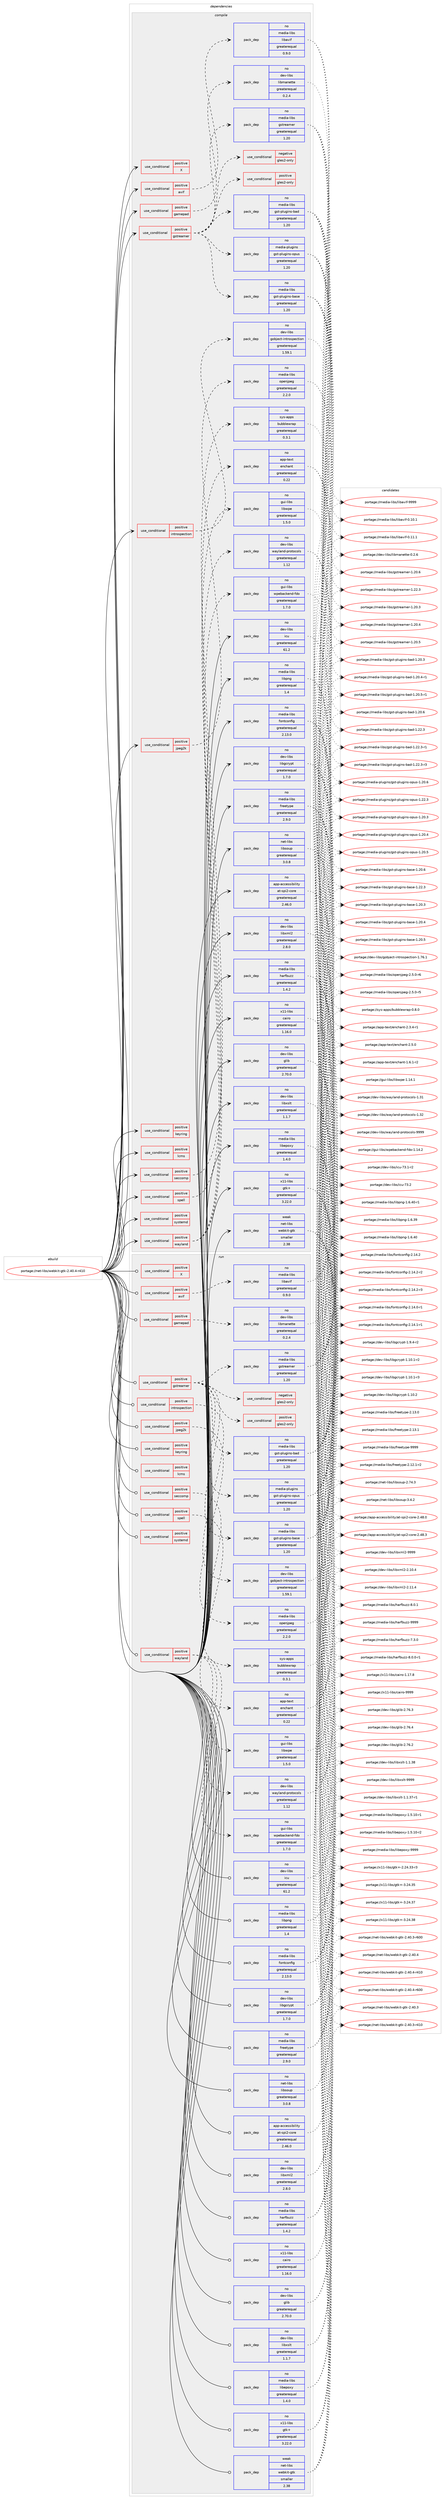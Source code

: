 digraph prolog {

# *************
# Graph options
# *************

newrank=true;
concentrate=true;
compound=true;
graph [rankdir=LR,fontname=Helvetica,fontsize=10,ranksep=1.5];#, ranksep=2.5, nodesep=0.2];
edge  [arrowhead=vee];
node  [fontname=Helvetica,fontsize=10];

# **********
# The ebuild
# **********

subgraph cluster_leftcol {
color=gray;
rank=same;
label=<<i>ebuild</i>>;
id [label="portage://net-libs/webkit-gtk-2.40.4-r410", color=red, width=4, href="../net-libs/webkit-gtk-2.40.4-r410.svg"];
}

# ****************
# The dependencies
# ****************

subgraph cluster_midcol {
color=gray;
label=<<i>dependencies</i>>;
subgraph cluster_compile {
fillcolor="#eeeeee";
style=filled;
label=<<i>compile</i>>;
subgraph cond43 {
dependency121 [label=<<TABLE BORDER="0" CELLBORDER="1" CELLSPACING="0" CELLPADDING="4"><TR><TD ROWSPAN="3" CELLPADDING="10">use_conditional</TD></TR><TR><TD>positive</TD></TR><TR><TD>X</TD></TR></TABLE>>, shape=none, color=red];
# *** BEGIN UNKNOWN DEPENDENCY TYPE (TODO) ***
# dependency121 -> package_dependency(portage://net-libs/webkit-gtk-2.40.4-r410,install,no,x11-libs,libX11,none,[,,],[],[])
# *** END UNKNOWN DEPENDENCY TYPE (TODO) ***

# *** BEGIN UNKNOWN DEPENDENCY TYPE (TODO) ***
# dependency121 -> package_dependency(portage://net-libs/webkit-gtk-2.40.4-r410,install,no,x11-libs,libXcomposite,none,[,,],[],[])
# *** END UNKNOWN DEPENDENCY TYPE (TODO) ***

# *** BEGIN UNKNOWN DEPENDENCY TYPE (TODO) ***
# dependency121 -> package_dependency(portage://net-libs/webkit-gtk-2.40.4-r410,install,no,x11-libs,libXdamage,none,[,,],[],[])
# *** END UNKNOWN DEPENDENCY TYPE (TODO) ***

# *** BEGIN UNKNOWN DEPENDENCY TYPE (TODO) ***
# dependency121 -> package_dependency(portage://net-libs/webkit-gtk-2.40.4-r410,install,no,x11-libs,libXrender,none,[,,],[],[])
# *** END UNKNOWN DEPENDENCY TYPE (TODO) ***

# *** BEGIN UNKNOWN DEPENDENCY TYPE (TODO) ***
# dependency121 -> package_dependency(portage://net-libs/webkit-gtk-2.40.4-r410,install,no,x11-libs,libXt,none,[,,],[],[])
# *** END UNKNOWN DEPENDENCY TYPE (TODO) ***

}
id:e -> dependency121:w [weight=20,style="solid",arrowhead="vee"];
subgraph cond44 {
dependency122 [label=<<TABLE BORDER="0" CELLBORDER="1" CELLSPACING="0" CELLPADDING="4"><TR><TD ROWSPAN="3" CELLPADDING="10">use_conditional</TD></TR><TR><TD>positive</TD></TR><TR><TD>avif</TD></TR></TABLE>>, shape=none, color=red];
subgraph pack75 {
dependency123 [label=<<TABLE BORDER="0" CELLBORDER="1" CELLSPACING="0" CELLPADDING="4" WIDTH="220"><TR><TD ROWSPAN="6" CELLPADDING="30">pack_dep</TD></TR><TR><TD WIDTH="110">no</TD></TR><TR><TD>media-libs</TD></TR><TR><TD>libavif</TD></TR><TR><TD>greaterequal</TD></TR><TR><TD>0.9.0</TD></TR></TABLE>>, shape=none, color=blue];
}
dependency122:e -> dependency123:w [weight=20,style="dashed",arrowhead="vee"];
}
id:e -> dependency122:w [weight=20,style="solid",arrowhead="vee"];
subgraph cond45 {
dependency124 [label=<<TABLE BORDER="0" CELLBORDER="1" CELLSPACING="0" CELLPADDING="4"><TR><TD ROWSPAN="3" CELLPADDING="10">use_conditional</TD></TR><TR><TD>positive</TD></TR><TR><TD>gamepad</TD></TR></TABLE>>, shape=none, color=red];
subgraph pack76 {
dependency125 [label=<<TABLE BORDER="0" CELLBORDER="1" CELLSPACING="0" CELLPADDING="4" WIDTH="220"><TR><TD ROWSPAN="6" CELLPADDING="30">pack_dep</TD></TR><TR><TD WIDTH="110">no</TD></TR><TR><TD>dev-libs</TD></TR><TR><TD>libmanette</TD></TR><TR><TD>greaterequal</TD></TR><TR><TD>0.2.4</TD></TR></TABLE>>, shape=none, color=blue];
}
dependency124:e -> dependency125:w [weight=20,style="dashed",arrowhead="vee"];
}
id:e -> dependency124:w [weight=20,style="solid",arrowhead="vee"];
subgraph cond46 {
dependency126 [label=<<TABLE BORDER="0" CELLBORDER="1" CELLSPACING="0" CELLPADDING="4"><TR><TD ROWSPAN="3" CELLPADDING="10">use_conditional</TD></TR><TR><TD>positive</TD></TR><TR><TD>gstreamer</TD></TR></TABLE>>, shape=none, color=red];
subgraph pack77 {
dependency127 [label=<<TABLE BORDER="0" CELLBORDER="1" CELLSPACING="0" CELLPADDING="4" WIDTH="220"><TR><TD ROWSPAN="6" CELLPADDING="30">pack_dep</TD></TR><TR><TD WIDTH="110">no</TD></TR><TR><TD>media-libs</TD></TR><TR><TD>gstreamer</TD></TR><TR><TD>greaterequal</TD></TR><TR><TD>1.20</TD></TR></TABLE>>, shape=none, color=blue];
}
dependency126:e -> dependency127:w [weight=20,style="dashed",arrowhead="vee"];
subgraph pack78 {
dependency128 [label=<<TABLE BORDER="0" CELLBORDER="1" CELLSPACING="0" CELLPADDING="4" WIDTH="220"><TR><TD ROWSPAN="6" CELLPADDING="30">pack_dep</TD></TR><TR><TD WIDTH="110">no</TD></TR><TR><TD>media-libs</TD></TR><TR><TD>gst-plugins-base</TD></TR><TR><TD>greaterequal</TD></TR><TR><TD>1.20</TD></TR></TABLE>>, shape=none, color=blue];
}
dependency126:e -> dependency128:w [weight=20,style="dashed",arrowhead="vee"];
subgraph cond47 {
dependency129 [label=<<TABLE BORDER="0" CELLBORDER="1" CELLSPACING="0" CELLPADDING="4"><TR><TD ROWSPAN="3" CELLPADDING="10">use_conditional</TD></TR><TR><TD>positive</TD></TR><TR><TD>gles2-only</TD></TR></TABLE>>, shape=none, color=red];
# *** BEGIN UNKNOWN DEPENDENCY TYPE (TODO) ***
# dependency129 -> package_dependency(portage://net-libs/webkit-gtk-2.40.4-r410,install,no,media-libs,gst-plugins-base,none,[,,],[slot(1.0)],[use(enable(gles2),none)])
# *** END UNKNOWN DEPENDENCY TYPE (TODO) ***

}
dependency126:e -> dependency129:w [weight=20,style="dashed",arrowhead="vee"];
subgraph cond48 {
dependency130 [label=<<TABLE BORDER="0" CELLBORDER="1" CELLSPACING="0" CELLPADDING="4"><TR><TD ROWSPAN="3" CELLPADDING="10">use_conditional</TD></TR><TR><TD>negative</TD></TR><TR><TD>gles2-only</TD></TR></TABLE>>, shape=none, color=red];
# *** BEGIN UNKNOWN DEPENDENCY TYPE (TODO) ***
# dependency130 -> package_dependency(portage://net-libs/webkit-gtk-2.40.4-r410,install,no,media-libs,gst-plugins-base,none,[,,],[slot(1.0)],[use(enable(opengl),none)])
# *** END UNKNOWN DEPENDENCY TYPE (TODO) ***

}
dependency126:e -> dependency130:w [weight=20,style="dashed",arrowhead="vee"];
subgraph pack79 {
dependency131 [label=<<TABLE BORDER="0" CELLBORDER="1" CELLSPACING="0" CELLPADDING="4" WIDTH="220"><TR><TD ROWSPAN="6" CELLPADDING="30">pack_dep</TD></TR><TR><TD WIDTH="110">no</TD></TR><TR><TD>media-plugins</TD></TR><TR><TD>gst-plugins-opus</TD></TR><TR><TD>greaterequal</TD></TR><TR><TD>1.20</TD></TR></TABLE>>, shape=none, color=blue];
}
dependency126:e -> dependency131:w [weight=20,style="dashed",arrowhead="vee"];
subgraph pack80 {
dependency132 [label=<<TABLE BORDER="0" CELLBORDER="1" CELLSPACING="0" CELLPADDING="4" WIDTH="220"><TR><TD ROWSPAN="6" CELLPADDING="30">pack_dep</TD></TR><TR><TD WIDTH="110">no</TD></TR><TR><TD>media-libs</TD></TR><TR><TD>gst-plugins-bad</TD></TR><TR><TD>greaterequal</TD></TR><TR><TD>1.20</TD></TR></TABLE>>, shape=none, color=blue];
}
dependency126:e -> dependency132:w [weight=20,style="dashed",arrowhead="vee"];
}
id:e -> dependency126:w [weight=20,style="solid",arrowhead="vee"];
subgraph cond49 {
dependency133 [label=<<TABLE BORDER="0" CELLBORDER="1" CELLSPACING="0" CELLPADDING="4"><TR><TD ROWSPAN="3" CELLPADDING="10">use_conditional</TD></TR><TR><TD>positive</TD></TR><TR><TD>introspection</TD></TR></TABLE>>, shape=none, color=red];
subgraph pack81 {
dependency134 [label=<<TABLE BORDER="0" CELLBORDER="1" CELLSPACING="0" CELLPADDING="4" WIDTH="220"><TR><TD ROWSPAN="6" CELLPADDING="30">pack_dep</TD></TR><TR><TD WIDTH="110">no</TD></TR><TR><TD>dev-libs</TD></TR><TR><TD>gobject-introspection</TD></TR><TR><TD>greaterequal</TD></TR><TR><TD>1.59.1</TD></TR></TABLE>>, shape=none, color=blue];
}
dependency133:e -> dependency134:w [weight=20,style="dashed",arrowhead="vee"];
}
id:e -> dependency133:w [weight=20,style="solid",arrowhead="vee"];
subgraph cond50 {
dependency135 [label=<<TABLE BORDER="0" CELLBORDER="1" CELLSPACING="0" CELLPADDING="4"><TR><TD ROWSPAN="3" CELLPADDING="10">use_conditional</TD></TR><TR><TD>positive</TD></TR><TR><TD>jpeg2k</TD></TR></TABLE>>, shape=none, color=red];
subgraph pack82 {
dependency136 [label=<<TABLE BORDER="0" CELLBORDER="1" CELLSPACING="0" CELLPADDING="4" WIDTH="220"><TR><TD ROWSPAN="6" CELLPADDING="30">pack_dep</TD></TR><TR><TD WIDTH="110">no</TD></TR><TR><TD>media-libs</TD></TR><TR><TD>openjpeg</TD></TR><TR><TD>greaterequal</TD></TR><TR><TD>2.2.0</TD></TR></TABLE>>, shape=none, color=blue];
}
dependency135:e -> dependency136:w [weight=20,style="dashed",arrowhead="vee"];
}
id:e -> dependency135:w [weight=20,style="solid",arrowhead="vee"];
subgraph cond51 {
dependency137 [label=<<TABLE BORDER="0" CELLBORDER="1" CELLSPACING="0" CELLPADDING="4"><TR><TD ROWSPAN="3" CELLPADDING="10">use_conditional</TD></TR><TR><TD>positive</TD></TR><TR><TD>keyring</TD></TR></TABLE>>, shape=none, color=red];
# *** BEGIN UNKNOWN DEPENDENCY TYPE (TODO) ***
# dependency137 -> package_dependency(portage://net-libs/webkit-gtk-2.40.4-r410,install,no,app-crypt,libsecret,none,[,,],[],[])
# *** END UNKNOWN DEPENDENCY TYPE (TODO) ***

}
id:e -> dependency137:w [weight=20,style="solid",arrowhead="vee"];
subgraph cond52 {
dependency138 [label=<<TABLE BORDER="0" CELLBORDER="1" CELLSPACING="0" CELLPADDING="4"><TR><TD ROWSPAN="3" CELLPADDING="10">use_conditional</TD></TR><TR><TD>positive</TD></TR><TR><TD>lcms</TD></TR></TABLE>>, shape=none, color=red];
# *** BEGIN UNKNOWN DEPENDENCY TYPE (TODO) ***
# dependency138 -> package_dependency(portage://net-libs/webkit-gtk-2.40.4-r410,install,no,media-libs,lcms,none,[,,],[slot(2)],[])
# *** END UNKNOWN DEPENDENCY TYPE (TODO) ***

}
id:e -> dependency138:w [weight=20,style="solid",arrowhead="vee"];
subgraph cond53 {
dependency139 [label=<<TABLE BORDER="0" CELLBORDER="1" CELLSPACING="0" CELLPADDING="4"><TR><TD ROWSPAN="3" CELLPADDING="10">use_conditional</TD></TR><TR><TD>positive</TD></TR><TR><TD>seccomp</TD></TR></TABLE>>, shape=none, color=red];
subgraph pack83 {
dependency140 [label=<<TABLE BORDER="0" CELLBORDER="1" CELLSPACING="0" CELLPADDING="4" WIDTH="220"><TR><TD ROWSPAN="6" CELLPADDING="30">pack_dep</TD></TR><TR><TD WIDTH="110">no</TD></TR><TR><TD>sys-apps</TD></TR><TR><TD>bubblewrap</TD></TR><TR><TD>greaterequal</TD></TR><TR><TD>0.3.1</TD></TR></TABLE>>, shape=none, color=blue];
}
dependency139:e -> dependency140:w [weight=20,style="dashed",arrowhead="vee"];
# *** BEGIN UNKNOWN DEPENDENCY TYPE (TODO) ***
# dependency139 -> package_dependency(portage://net-libs/webkit-gtk-2.40.4-r410,install,no,sys-libs,libseccomp,none,[,,],[],[])
# *** END UNKNOWN DEPENDENCY TYPE (TODO) ***

# *** BEGIN UNKNOWN DEPENDENCY TYPE (TODO) ***
# dependency139 -> package_dependency(portage://net-libs/webkit-gtk-2.40.4-r410,install,no,sys-apps,xdg-dbus-proxy,none,[,,],[],[])
# *** END UNKNOWN DEPENDENCY TYPE (TODO) ***

}
id:e -> dependency139:w [weight=20,style="solid",arrowhead="vee"];
subgraph cond54 {
dependency141 [label=<<TABLE BORDER="0" CELLBORDER="1" CELLSPACING="0" CELLPADDING="4"><TR><TD ROWSPAN="3" CELLPADDING="10">use_conditional</TD></TR><TR><TD>positive</TD></TR><TR><TD>spell</TD></TR></TABLE>>, shape=none, color=red];
subgraph pack84 {
dependency142 [label=<<TABLE BORDER="0" CELLBORDER="1" CELLSPACING="0" CELLPADDING="4" WIDTH="220"><TR><TD ROWSPAN="6" CELLPADDING="30">pack_dep</TD></TR><TR><TD WIDTH="110">no</TD></TR><TR><TD>app-text</TD></TR><TR><TD>enchant</TD></TR><TR><TD>greaterequal</TD></TR><TR><TD>0.22</TD></TR></TABLE>>, shape=none, color=blue];
}
dependency141:e -> dependency142:w [weight=20,style="dashed",arrowhead="vee"];
}
id:e -> dependency141:w [weight=20,style="solid",arrowhead="vee"];
subgraph cond55 {
dependency143 [label=<<TABLE BORDER="0" CELLBORDER="1" CELLSPACING="0" CELLPADDING="4"><TR><TD ROWSPAN="3" CELLPADDING="10">use_conditional</TD></TR><TR><TD>positive</TD></TR><TR><TD>systemd</TD></TR></TABLE>>, shape=none, color=red];
# *** BEGIN UNKNOWN DEPENDENCY TYPE (TODO) ***
# dependency143 -> package_dependency(portage://net-libs/webkit-gtk-2.40.4-r410,install,no,sys-apps,systemd,none,[,,],any_same_slot,[])
# *** END UNKNOWN DEPENDENCY TYPE (TODO) ***

}
id:e -> dependency143:w [weight=20,style="solid",arrowhead="vee"];
subgraph cond56 {
dependency144 [label=<<TABLE BORDER="0" CELLBORDER="1" CELLSPACING="0" CELLPADDING="4"><TR><TD ROWSPAN="3" CELLPADDING="10">use_conditional</TD></TR><TR><TD>positive</TD></TR><TR><TD>wayland</TD></TR></TABLE>>, shape=none, color=red];
# *** BEGIN UNKNOWN DEPENDENCY TYPE (TODO) ***
# dependency144 -> package_dependency(portage://net-libs/webkit-gtk-2.40.4-r410,install,no,dev-libs,wayland,none,[,,],[],[])
# *** END UNKNOWN DEPENDENCY TYPE (TODO) ***

subgraph pack85 {
dependency145 [label=<<TABLE BORDER="0" CELLBORDER="1" CELLSPACING="0" CELLPADDING="4" WIDTH="220"><TR><TD ROWSPAN="6" CELLPADDING="30">pack_dep</TD></TR><TR><TD WIDTH="110">no</TD></TR><TR><TD>dev-libs</TD></TR><TR><TD>wayland-protocols</TD></TR><TR><TD>greaterequal</TD></TR><TR><TD>1.12</TD></TR></TABLE>>, shape=none, color=blue];
}
dependency144:e -> dependency145:w [weight=20,style="dashed",arrowhead="vee"];
subgraph pack86 {
dependency146 [label=<<TABLE BORDER="0" CELLBORDER="1" CELLSPACING="0" CELLPADDING="4" WIDTH="220"><TR><TD ROWSPAN="6" CELLPADDING="30">pack_dep</TD></TR><TR><TD WIDTH="110">no</TD></TR><TR><TD>gui-libs</TD></TR><TR><TD>libwpe</TD></TR><TR><TD>greaterequal</TD></TR><TR><TD>1.5.0</TD></TR></TABLE>>, shape=none, color=blue];
}
dependency144:e -> dependency146:w [weight=20,style="dashed",arrowhead="vee"];
subgraph pack87 {
dependency147 [label=<<TABLE BORDER="0" CELLBORDER="1" CELLSPACING="0" CELLPADDING="4" WIDTH="220"><TR><TD ROWSPAN="6" CELLPADDING="30">pack_dep</TD></TR><TR><TD WIDTH="110">no</TD></TR><TR><TD>gui-libs</TD></TR><TR><TD>wpebackend-fdo</TD></TR><TR><TD>greaterequal</TD></TR><TR><TD>1.7.0</TD></TR></TABLE>>, shape=none, color=blue];
}
dependency144:e -> dependency147:w [weight=20,style="dashed",arrowhead="vee"];
}
id:e -> dependency144:w [weight=20,style="solid",arrowhead="vee"];
subgraph pack88 {
dependency148 [label=<<TABLE BORDER="0" CELLBORDER="1" CELLSPACING="0" CELLPADDING="4" WIDTH="220"><TR><TD ROWSPAN="6" CELLPADDING="30">pack_dep</TD></TR><TR><TD WIDTH="110">no</TD></TR><TR><TD>app-accessibility</TD></TR><TR><TD>at-spi2-core</TD></TR><TR><TD>greaterequal</TD></TR><TR><TD>2.46.0</TD></TR></TABLE>>, shape=none, color=blue];
}
id:e -> dependency148:w [weight=20,style="solid",arrowhead="vee"];
# *** BEGIN UNKNOWN DEPENDENCY TYPE (TODO) ***
# id -> package_dependency(portage://net-libs/webkit-gtk-2.40.4-r410,install,no,dev-db,sqlite,none,[,,],[slot(3)],[])
# *** END UNKNOWN DEPENDENCY TYPE (TODO) ***

subgraph pack89 {
dependency149 [label=<<TABLE BORDER="0" CELLBORDER="1" CELLSPACING="0" CELLPADDING="4" WIDTH="220"><TR><TD ROWSPAN="6" CELLPADDING="30">pack_dep</TD></TR><TR><TD WIDTH="110">no</TD></TR><TR><TD>dev-libs</TD></TR><TR><TD>glib</TD></TR><TR><TD>greaterequal</TD></TR><TR><TD>2.70.0</TD></TR></TABLE>>, shape=none, color=blue];
}
id:e -> dependency149:w [weight=20,style="solid",arrowhead="vee"];
# *** BEGIN UNKNOWN DEPENDENCY TYPE (TODO) ***
# id -> package_dependency(portage://net-libs/webkit-gtk-2.40.4-r410,install,no,dev-libs,hyphen,none,[,,],[],[])
# *** END UNKNOWN DEPENDENCY TYPE (TODO) ***

subgraph pack90 {
dependency150 [label=<<TABLE BORDER="0" CELLBORDER="1" CELLSPACING="0" CELLPADDING="4" WIDTH="220"><TR><TD ROWSPAN="6" CELLPADDING="30">pack_dep</TD></TR><TR><TD WIDTH="110">no</TD></TR><TR><TD>dev-libs</TD></TR><TR><TD>icu</TD></TR><TR><TD>greaterequal</TD></TR><TR><TD>61.2</TD></TR></TABLE>>, shape=none, color=blue];
}
id:e -> dependency150:w [weight=20,style="solid",arrowhead="vee"];
subgraph pack91 {
dependency151 [label=<<TABLE BORDER="0" CELLBORDER="1" CELLSPACING="0" CELLPADDING="4" WIDTH="220"><TR><TD ROWSPAN="6" CELLPADDING="30">pack_dep</TD></TR><TR><TD WIDTH="110">no</TD></TR><TR><TD>dev-libs</TD></TR><TR><TD>libgcrypt</TD></TR><TR><TD>greaterequal</TD></TR><TR><TD>1.7.0</TD></TR></TABLE>>, shape=none, color=blue];
}
id:e -> dependency151:w [weight=20,style="solid",arrowhead="vee"];
# *** BEGIN UNKNOWN DEPENDENCY TYPE (TODO) ***
# id -> package_dependency(portage://net-libs/webkit-gtk-2.40.4-r410,install,no,dev-libs,libtasn1,none,[,,],any_same_slot,[])
# *** END UNKNOWN DEPENDENCY TYPE (TODO) ***

subgraph pack92 {
dependency152 [label=<<TABLE BORDER="0" CELLBORDER="1" CELLSPACING="0" CELLPADDING="4" WIDTH="220"><TR><TD ROWSPAN="6" CELLPADDING="30">pack_dep</TD></TR><TR><TD WIDTH="110">no</TD></TR><TR><TD>dev-libs</TD></TR><TR><TD>libxml2</TD></TR><TR><TD>greaterequal</TD></TR><TR><TD>2.8.0</TD></TR></TABLE>>, shape=none, color=blue];
}
id:e -> dependency152:w [weight=20,style="solid",arrowhead="vee"];
subgraph pack93 {
dependency153 [label=<<TABLE BORDER="0" CELLBORDER="1" CELLSPACING="0" CELLPADDING="4" WIDTH="220"><TR><TD ROWSPAN="6" CELLPADDING="30">pack_dep</TD></TR><TR><TD WIDTH="110">no</TD></TR><TR><TD>dev-libs</TD></TR><TR><TD>libxslt</TD></TR><TR><TD>greaterequal</TD></TR><TR><TD>1.1.7</TD></TR></TABLE>>, shape=none, color=blue];
}
id:e -> dependency153:w [weight=20,style="solid",arrowhead="vee"];
subgraph pack94 {
dependency154 [label=<<TABLE BORDER="0" CELLBORDER="1" CELLSPACING="0" CELLPADDING="4" WIDTH="220"><TR><TD ROWSPAN="6" CELLPADDING="30">pack_dep</TD></TR><TR><TD WIDTH="110">no</TD></TR><TR><TD>media-libs</TD></TR><TR><TD>fontconfig</TD></TR><TR><TD>greaterequal</TD></TR><TR><TD>2.13.0</TD></TR></TABLE>>, shape=none, color=blue];
}
id:e -> dependency154:w [weight=20,style="solid",arrowhead="vee"];
subgraph pack95 {
dependency155 [label=<<TABLE BORDER="0" CELLBORDER="1" CELLSPACING="0" CELLPADDING="4" WIDTH="220"><TR><TD ROWSPAN="6" CELLPADDING="30">pack_dep</TD></TR><TR><TD WIDTH="110">no</TD></TR><TR><TD>media-libs</TD></TR><TR><TD>freetype</TD></TR><TR><TD>greaterequal</TD></TR><TR><TD>2.9.0</TD></TR></TABLE>>, shape=none, color=blue];
}
id:e -> dependency155:w [weight=20,style="solid",arrowhead="vee"];
subgraph pack96 {
dependency156 [label=<<TABLE BORDER="0" CELLBORDER="1" CELLSPACING="0" CELLPADDING="4" WIDTH="220"><TR><TD ROWSPAN="6" CELLPADDING="30">pack_dep</TD></TR><TR><TD WIDTH="110">no</TD></TR><TR><TD>media-libs</TD></TR><TR><TD>harfbuzz</TD></TR><TR><TD>greaterequal</TD></TR><TR><TD>1.4.2</TD></TR></TABLE>>, shape=none, color=blue];
}
id:e -> dependency156:w [weight=20,style="solid",arrowhead="vee"];
subgraph pack97 {
dependency157 [label=<<TABLE BORDER="0" CELLBORDER="1" CELLSPACING="0" CELLPADDING="4" WIDTH="220"><TR><TD ROWSPAN="6" CELLPADDING="30">pack_dep</TD></TR><TR><TD WIDTH="110">no</TD></TR><TR><TD>media-libs</TD></TR><TR><TD>libepoxy</TD></TR><TR><TD>greaterequal</TD></TR><TR><TD>1.4.0</TD></TR></TABLE>>, shape=none, color=blue];
}
id:e -> dependency157:w [weight=20,style="solid",arrowhead="vee"];
# *** BEGIN UNKNOWN DEPENDENCY TYPE (TODO) ***
# id -> package_dependency(portage://net-libs/webkit-gtk-2.40.4-r410,install,no,media-libs,libglvnd,none,[,,],[],[])
# *** END UNKNOWN DEPENDENCY TYPE (TODO) ***

# *** BEGIN UNKNOWN DEPENDENCY TYPE (TODO) ***
# id -> package_dependency(portage://net-libs/webkit-gtk-2.40.4-r410,install,no,media-libs,libjpeg-turbo,none,[,,],[slot(0),equal],[])
# *** END UNKNOWN DEPENDENCY TYPE (TODO) ***

subgraph pack98 {
dependency158 [label=<<TABLE BORDER="0" CELLBORDER="1" CELLSPACING="0" CELLPADDING="4" WIDTH="220"><TR><TD ROWSPAN="6" CELLPADDING="30">pack_dep</TD></TR><TR><TD WIDTH="110">no</TD></TR><TR><TD>media-libs</TD></TR><TR><TD>libpng</TD></TR><TR><TD>greaterequal</TD></TR><TR><TD>1.4</TD></TR></TABLE>>, shape=none, color=blue];
}
id:e -> dependency158:w [weight=20,style="solid",arrowhead="vee"];
# *** BEGIN UNKNOWN DEPENDENCY TYPE (TODO) ***
# id -> package_dependency(portage://net-libs/webkit-gtk-2.40.4-r410,install,no,media-libs,libwebp,none,[,,],any_same_slot,[])
# *** END UNKNOWN DEPENDENCY TYPE (TODO) ***

# *** BEGIN UNKNOWN DEPENDENCY TYPE (TODO) ***
# id -> package_dependency(portage://net-libs/webkit-gtk-2.40.4-r410,install,no,media-libs,mesa,none,[,,],[],[])
# *** END UNKNOWN DEPENDENCY TYPE (TODO) ***

# *** BEGIN UNKNOWN DEPENDENCY TYPE (TODO) ***
# id -> package_dependency(portage://net-libs/webkit-gtk-2.40.4-r410,install,no,media-libs,woff2,none,[,,],[],[])
# *** END UNKNOWN DEPENDENCY TYPE (TODO) ***

subgraph pack99 {
dependency159 [label=<<TABLE BORDER="0" CELLBORDER="1" CELLSPACING="0" CELLPADDING="4" WIDTH="220"><TR><TD ROWSPAN="6" CELLPADDING="30">pack_dep</TD></TR><TR><TD WIDTH="110">no</TD></TR><TR><TD>net-libs</TD></TR><TR><TD>libsoup</TD></TR><TR><TD>greaterequal</TD></TR><TR><TD>3.0.8</TD></TR></TABLE>>, shape=none, color=blue];
}
id:e -> dependency159:w [weight=20,style="solid",arrowhead="vee"];
# *** BEGIN UNKNOWN DEPENDENCY TYPE (TODO) ***
# id -> package_dependency(portage://net-libs/webkit-gtk-2.40.4-r410,install,no,sys-libs,zlib,none,[,,],[slot(0)],[])
# *** END UNKNOWN DEPENDENCY TYPE (TODO) ***

subgraph pack100 {
dependency160 [label=<<TABLE BORDER="0" CELLBORDER="1" CELLSPACING="0" CELLPADDING="4" WIDTH="220"><TR><TD ROWSPAN="6" CELLPADDING="30">pack_dep</TD></TR><TR><TD WIDTH="110">no</TD></TR><TR><TD>x11-libs</TD></TR><TR><TD>cairo</TD></TR><TR><TD>greaterequal</TD></TR><TR><TD>1.16.0</TD></TR></TABLE>>, shape=none, color=blue];
}
id:e -> dependency160:w [weight=20,style="solid",arrowhead="vee"];
subgraph pack101 {
dependency161 [label=<<TABLE BORDER="0" CELLBORDER="1" CELLSPACING="0" CELLPADDING="4" WIDTH="220"><TR><TD ROWSPAN="6" CELLPADDING="30">pack_dep</TD></TR><TR><TD WIDTH="110">no</TD></TR><TR><TD>x11-libs</TD></TR><TR><TD>gtk+</TD></TR><TR><TD>greaterequal</TD></TR><TR><TD>3.22.0</TD></TR></TABLE>>, shape=none, color=blue];
}
id:e -> dependency161:w [weight=20,style="solid",arrowhead="vee"];
subgraph pack102 {
dependency162 [label=<<TABLE BORDER="0" CELLBORDER="1" CELLSPACING="0" CELLPADDING="4" WIDTH="220"><TR><TD ROWSPAN="6" CELLPADDING="30">pack_dep</TD></TR><TR><TD WIDTH="110">weak</TD></TR><TR><TD>net-libs</TD></TR><TR><TD>webkit-gtk</TD></TR><TR><TD>smaller</TD></TR><TR><TD>2.38</TD></TR></TABLE>>, shape=none, color=blue];
}
id:e -> dependency162:w [weight=20,style="solid",arrowhead="vee"];
}
subgraph cluster_compileandrun {
fillcolor="#eeeeee";
style=filled;
label=<<i>compile and run</i>>;
}
subgraph cluster_run {
fillcolor="#eeeeee";
style=filled;
label=<<i>run</i>>;
subgraph cond57 {
dependency163 [label=<<TABLE BORDER="0" CELLBORDER="1" CELLSPACING="0" CELLPADDING="4"><TR><TD ROWSPAN="3" CELLPADDING="10">use_conditional</TD></TR><TR><TD>positive</TD></TR><TR><TD>X</TD></TR></TABLE>>, shape=none, color=red];
# *** BEGIN UNKNOWN DEPENDENCY TYPE (TODO) ***
# dependency163 -> package_dependency(portage://net-libs/webkit-gtk-2.40.4-r410,run,no,x11-libs,libX11,none,[,,],[],[])
# *** END UNKNOWN DEPENDENCY TYPE (TODO) ***

# *** BEGIN UNKNOWN DEPENDENCY TYPE (TODO) ***
# dependency163 -> package_dependency(portage://net-libs/webkit-gtk-2.40.4-r410,run,no,x11-libs,libXcomposite,none,[,,],[],[])
# *** END UNKNOWN DEPENDENCY TYPE (TODO) ***

# *** BEGIN UNKNOWN DEPENDENCY TYPE (TODO) ***
# dependency163 -> package_dependency(portage://net-libs/webkit-gtk-2.40.4-r410,run,no,x11-libs,libXdamage,none,[,,],[],[])
# *** END UNKNOWN DEPENDENCY TYPE (TODO) ***

# *** BEGIN UNKNOWN DEPENDENCY TYPE (TODO) ***
# dependency163 -> package_dependency(portage://net-libs/webkit-gtk-2.40.4-r410,run,no,x11-libs,libXrender,none,[,,],[],[])
# *** END UNKNOWN DEPENDENCY TYPE (TODO) ***

# *** BEGIN UNKNOWN DEPENDENCY TYPE (TODO) ***
# dependency163 -> package_dependency(portage://net-libs/webkit-gtk-2.40.4-r410,run,no,x11-libs,libXt,none,[,,],[],[])
# *** END UNKNOWN DEPENDENCY TYPE (TODO) ***

}
id:e -> dependency163:w [weight=20,style="solid",arrowhead="odot"];
subgraph cond58 {
dependency164 [label=<<TABLE BORDER="0" CELLBORDER="1" CELLSPACING="0" CELLPADDING="4"><TR><TD ROWSPAN="3" CELLPADDING="10">use_conditional</TD></TR><TR><TD>positive</TD></TR><TR><TD>avif</TD></TR></TABLE>>, shape=none, color=red];
subgraph pack103 {
dependency165 [label=<<TABLE BORDER="0" CELLBORDER="1" CELLSPACING="0" CELLPADDING="4" WIDTH="220"><TR><TD ROWSPAN="6" CELLPADDING="30">pack_dep</TD></TR><TR><TD WIDTH="110">no</TD></TR><TR><TD>media-libs</TD></TR><TR><TD>libavif</TD></TR><TR><TD>greaterequal</TD></TR><TR><TD>0.9.0</TD></TR></TABLE>>, shape=none, color=blue];
}
dependency164:e -> dependency165:w [weight=20,style="dashed",arrowhead="vee"];
}
id:e -> dependency164:w [weight=20,style="solid",arrowhead="odot"];
subgraph cond59 {
dependency166 [label=<<TABLE BORDER="0" CELLBORDER="1" CELLSPACING="0" CELLPADDING="4"><TR><TD ROWSPAN="3" CELLPADDING="10">use_conditional</TD></TR><TR><TD>positive</TD></TR><TR><TD>gamepad</TD></TR></TABLE>>, shape=none, color=red];
subgraph pack104 {
dependency167 [label=<<TABLE BORDER="0" CELLBORDER="1" CELLSPACING="0" CELLPADDING="4" WIDTH="220"><TR><TD ROWSPAN="6" CELLPADDING="30">pack_dep</TD></TR><TR><TD WIDTH="110">no</TD></TR><TR><TD>dev-libs</TD></TR><TR><TD>libmanette</TD></TR><TR><TD>greaterequal</TD></TR><TR><TD>0.2.4</TD></TR></TABLE>>, shape=none, color=blue];
}
dependency166:e -> dependency167:w [weight=20,style="dashed",arrowhead="vee"];
}
id:e -> dependency166:w [weight=20,style="solid",arrowhead="odot"];
subgraph cond60 {
dependency168 [label=<<TABLE BORDER="0" CELLBORDER="1" CELLSPACING="0" CELLPADDING="4"><TR><TD ROWSPAN="3" CELLPADDING="10">use_conditional</TD></TR><TR><TD>positive</TD></TR><TR><TD>gstreamer</TD></TR></TABLE>>, shape=none, color=red];
subgraph pack105 {
dependency169 [label=<<TABLE BORDER="0" CELLBORDER="1" CELLSPACING="0" CELLPADDING="4" WIDTH="220"><TR><TD ROWSPAN="6" CELLPADDING="30">pack_dep</TD></TR><TR><TD WIDTH="110">no</TD></TR><TR><TD>media-libs</TD></TR><TR><TD>gstreamer</TD></TR><TR><TD>greaterequal</TD></TR><TR><TD>1.20</TD></TR></TABLE>>, shape=none, color=blue];
}
dependency168:e -> dependency169:w [weight=20,style="dashed",arrowhead="vee"];
subgraph pack106 {
dependency170 [label=<<TABLE BORDER="0" CELLBORDER="1" CELLSPACING="0" CELLPADDING="4" WIDTH="220"><TR><TD ROWSPAN="6" CELLPADDING="30">pack_dep</TD></TR><TR><TD WIDTH="110">no</TD></TR><TR><TD>media-libs</TD></TR><TR><TD>gst-plugins-base</TD></TR><TR><TD>greaterequal</TD></TR><TR><TD>1.20</TD></TR></TABLE>>, shape=none, color=blue];
}
dependency168:e -> dependency170:w [weight=20,style="dashed",arrowhead="vee"];
subgraph cond61 {
dependency171 [label=<<TABLE BORDER="0" CELLBORDER="1" CELLSPACING="0" CELLPADDING="4"><TR><TD ROWSPAN="3" CELLPADDING="10">use_conditional</TD></TR><TR><TD>positive</TD></TR><TR><TD>gles2-only</TD></TR></TABLE>>, shape=none, color=red];
# *** BEGIN UNKNOWN DEPENDENCY TYPE (TODO) ***
# dependency171 -> package_dependency(portage://net-libs/webkit-gtk-2.40.4-r410,run,no,media-libs,gst-plugins-base,none,[,,],[slot(1.0)],[use(enable(gles2),none)])
# *** END UNKNOWN DEPENDENCY TYPE (TODO) ***

}
dependency168:e -> dependency171:w [weight=20,style="dashed",arrowhead="vee"];
subgraph cond62 {
dependency172 [label=<<TABLE BORDER="0" CELLBORDER="1" CELLSPACING="0" CELLPADDING="4"><TR><TD ROWSPAN="3" CELLPADDING="10">use_conditional</TD></TR><TR><TD>negative</TD></TR><TR><TD>gles2-only</TD></TR></TABLE>>, shape=none, color=red];
# *** BEGIN UNKNOWN DEPENDENCY TYPE (TODO) ***
# dependency172 -> package_dependency(portage://net-libs/webkit-gtk-2.40.4-r410,run,no,media-libs,gst-plugins-base,none,[,,],[slot(1.0)],[use(enable(opengl),none)])
# *** END UNKNOWN DEPENDENCY TYPE (TODO) ***

}
dependency168:e -> dependency172:w [weight=20,style="dashed",arrowhead="vee"];
subgraph pack107 {
dependency173 [label=<<TABLE BORDER="0" CELLBORDER="1" CELLSPACING="0" CELLPADDING="4" WIDTH="220"><TR><TD ROWSPAN="6" CELLPADDING="30">pack_dep</TD></TR><TR><TD WIDTH="110">no</TD></TR><TR><TD>media-plugins</TD></TR><TR><TD>gst-plugins-opus</TD></TR><TR><TD>greaterequal</TD></TR><TR><TD>1.20</TD></TR></TABLE>>, shape=none, color=blue];
}
dependency168:e -> dependency173:w [weight=20,style="dashed",arrowhead="vee"];
subgraph pack108 {
dependency174 [label=<<TABLE BORDER="0" CELLBORDER="1" CELLSPACING="0" CELLPADDING="4" WIDTH="220"><TR><TD ROWSPAN="6" CELLPADDING="30">pack_dep</TD></TR><TR><TD WIDTH="110">no</TD></TR><TR><TD>media-libs</TD></TR><TR><TD>gst-plugins-bad</TD></TR><TR><TD>greaterequal</TD></TR><TR><TD>1.20</TD></TR></TABLE>>, shape=none, color=blue];
}
dependency168:e -> dependency174:w [weight=20,style="dashed",arrowhead="vee"];
}
id:e -> dependency168:w [weight=20,style="solid",arrowhead="odot"];
subgraph cond63 {
dependency175 [label=<<TABLE BORDER="0" CELLBORDER="1" CELLSPACING="0" CELLPADDING="4"><TR><TD ROWSPAN="3" CELLPADDING="10">use_conditional</TD></TR><TR><TD>positive</TD></TR><TR><TD>introspection</TD></TR></TABLE>>, shape=none, color=red];
subgraph pack109 {
dependency176 [label=<<TABLE BORDER="0" CELLBORDER="1" CELLSPACING="0" CELLPADDING="4" WIDTH="220"><TR><TD ROWSPAN="6" CELLPADDING="30">pack_dep</TD></TR><TR><TD WIDTH="110">no</TD></TR><TR><TD>dev-libs</TD></TR><TR><TD>gobject-introspection</TD></TR><TR><TD>greaterequal</TD></TR><TR><TD>1.59.1</TD></TR></TABLE>>, shape=none, color=blue];
}
dependency175:e -> dependency176:w [weight=20,style="dashed",arrowhead="vee"];
}
id:e -> dependency175:w [weight=20,style="solid",arrowhead="odot"];
subgraph cond64 {
dependency177 [label=<<TABLE BORDER="0" CELLBORDER="1" CELLSPACING="0" CELLPADDING="4"><TR><TD ROWSPAN="3" CELLPADDING="10">use_conditional</TD></TR><TR><TD>positive</TD></TR><TR><TD>jpeg2k</TD></TR></TABLE>>, shape=none, color=red];
subgraph pack110 {
dependency178 [label=<<TABLE BORDER="0" CELLBORDER="1" CELLSPACING="0" CELLPADDING="4" WIDTH="220"><TR><TD ROWSPAN="6" CELLPADDING="30">pack_dep</TD></TR><TR><TD WIDTH="110">no</TD></TR><TR><TD>media-libs</TD></TR><TR><TD>openjpeg</TD></TR><TR><TD>greaterequal</TD></TR><TR><TD>2.2.0</TD></TR></TABLE>>, shape=none, color=blue];
}
dependency177:e -> dependency178:w [weight=20,style="dashed",arrowhead="vee"];
}
id:e -> dependency177:w [weight=20,style="solid",arrowhead="odot"];
subgraph cond65 {
dependency179 [label=<<TABLE BORDER="0" CELLBORDER="1" CELLSPACING="0" CELLPADDING="4"><TR><TD ROWSPAN="3" CELLPADDING="10">use_conditional</TD></TR><TR><TD>positive</TD></TR><TR><TD>keyring</TD></TR></TABLE>>, shape=none, color=red];
# *** BEGIN UNKNOWN DEPENDENCY TYPE (TODO) ***
# dependency179 -> package_dependency(portage://net-libs/webkit-gtk-2.40.4-r410,run,no,app-crypt,libsecret,none,[,,],[],[])
# *** END UNKNOWN DEPENDENCY TYPE (TODO) ***

}
id:e -> dependency179:w [weight=20,style="solid",arrowhead="odot"];
subgraph cond66 {
dependency180 [label=<<TABLE BORDER="0" CELLBORDER="1" CELLSPACING="0" CELLPADDING="4"><TR><TD ROWSPAN="3" CELLPADDING="10">use_conditional</TD></TR><TR><TD>positive</TD></TR><TR><TD>lcms</TD></TR></TABLE>>, shape=none, color=red];
# *** BEGIN UNKNOWN DEPENDENCY TYPE (TODO) ***
# dependency180 -> package_dependency(portage://net-libs/webkit-gtk-2.40.4-r410,run,no,media-libs,lcms,none,[,,],[slot(2)],[])
# *** END UNKNOWN DEPENDENCY TYPE (TODO) ***

}
id:e -> dependency180:w [weight=20,style="solid",arrowhead="odot"];
subgraph cond67 {
dependency181 [label=<<TABLE BORDER="0" CELLBORDER="1" CELLSPACING="0" CELLPADDING="4"><TR><TD ROWSPAN="3" CELLPADDING="10">use_conditional</TD></TR><TR><TD>positive</TD></TR><TR><TD>seccomp</TD></TR></TABLE>>, shape=none, color=red];
subgraph pack111 {
dependency182 [label=<<TABLE BORDER="0" CELLBORDER="1" CELLSPACING="0" CELLPADDING="4" WIDTH="220"><TR><TD ROWSPAN="6" CELLPADDING="30">pack_dep</TD></TR><TR><TD WIDTH="110">no</TD></TR><TR><TD>sys-apps</TD></TR><TR><TD>bubblewrap</TD></TR><TR><TD>greaterequal</TD></TR><TR><TD>0.3.1</TD></TR></TABLE>>, shape=none, color=blue];
}
dependency181:e -> dependency182:w [weight=20,style="dashed",arrowhead="vee"];
# *** BEGIN UNKNOWN DEPENDENCY TYPE (TODO) ***
# dependency181 -> package_dependency(portage://net-libs/webkit-gtk-2.40.4-r410,run,no,sys-libs,libseccomp,none,[,,],[],[])
# *** END UNKNOWN DEPENDENCY TYPE (TODO) ***

# *** BEGIN UNKNOWN DEPENDENCY TYPE (TODO) ***
# dependency181 -> package_dependency(portage://net-libs/webkit-gtk-2.40.4-r410,run,no,sys-apps,xdg-dbus-proxy,none,[,,],[],[])
# *** END UNKNOWN DEPENDENCY TYPE (TODO) ***

}
id:e -> dependency181:w [weight=20,style="solid",arrowhead="odot"];
subgraph cond68 {
dependency183 [label=<<TABLE BORDER="0" CELLBORDER="1" CELLSPACING="0" CELLPADDING="4"><TR><TD ROWSPAN="3" CELLPADDING="10">use_conditional</TD></TR><TR><TD>positive</TD></TR><TR><TD>spell</TD></TR></TABLE>>, shape=none, color=red];
subgraph pack112 {
dependency184 [label=<<TABLE BORDER="0" CELLBORDER="1" CELLSPACING="0" CELLPADDING="4" WIDTH="220"><TR><TD ROWSPAN="6" CELLPADDING="30">pack_dep</TD></TR><TR><TD WIDTH="110">no</TD></TR><TR><TD>app-text</TD></TR><TR><TD>enchant</TD></TR><TR><TD>greaterequal</TD></TR><TR><TD>0.22</TD></TR></TABLE>>, shape=none, color=blue];
}
dependency183:e -> dependency184:w [weight=20,style="dashed",arrowhead="vee"];
}
id:e -> dependency183:w [weight=20,style="solid",arrowhead="odot"];
subgraph cond69 {
dependency185 [label=<<TABLE BORDER="0" CELLBORDER="1" CELLSPACING="0" CELLPADDING="4"><TR><TD ROWSPAN="3" CELLPADDING="10">use_conditional</TD></TR><TR><TD>positive</TD></TR><TR><TD>systemd</TD></TR></TABLE>>, shape=none, color=red];
# *** BEGIN UNKNOWN DEPENDENCY TYPE (TODO) ***
# dependency185 -> package_dependency(portage://net-libs/webkit-gtk-2.40.4-r410,run,no,sys-apps,systemd,none,[,,],any_same_slot,[])
# *** END UNKNOWN DEPENDENCY TYPE (TODO) ***

}
id:e -> dependency185:w [weight=20,style="solid",arrowhead="odot"];
subgraph cond70 {
dependency186 [label=<<TABLE BORDER="0" CELLBORDER="1" CELLSPACING="0" CELLPADDING="4"><TR><TD ROWSPAN="3" CELLPADDING="10">use_conditional</TD></TR><TR><TD>positive</TD></TR><TR><TD>wayland</TD></TR></TABLE>>, shape=none, color=red];
# *** BEGIN UNKNOWN DEPENDENCY TYPE (TODO) ***
# dependency186 -> package_dependency(portage://net-libs/webkit-gtk-2.40.4-r410,run,no,dev-libs,wayland,none,[,,],[],[])
# *** END UNKNOWN DEPENDENCY TYPE (TODO) ***

subgraph pack113 {
dependency187 [label=<<TABLE BORDER="0" CELLBORDER="1" CELLSPACING="0" CELLPADDING="4" WIDTH="220"><TR><TD ROWSPAN="6" CELLPADDING="30">pack_dep</TD></TR><TR><TD WIDTH="110">no</TD></TR><TR><TD>dev-libs</TD></TR><TR><TD>wayland-protocols</TD></TR><TR><TD>greaterequal</TD></TR><TR><TD>1.12</TD></TR></TABLE>>, shape=none, color=blue];
}
dependency186:e -> dependency187:w [weight=20,style="dashed",arrowhead="vee"];
subgraph pack114 {
dependency188 [label=<<TABLE BORDER="0" CELLBORDER="1" CELLSPACING="0" CELLPADDING="4" WIDTH="220"><TR><TD ROWSPAN="6" CELLPADDING="30">pack_dep</TD></TR><TR><TD WIDTH="110">no</TD></TR><TR><TD>gui-libs</TD></TR><TR><TD>libwpe</TD></TR><TR><TD>greaterequal</TD></TR><TR><TD>1.5.0</TD></TR></TABLE>>, shape=none, color=blue];
}
dependency186:e -> dependency188:w [weight=20,style="dashed",arrowhead="vee"];
subgraph pack115 {
dependency189 [label=<<TABLE BORDER="0" CELLBORDER="1" CELLSPACING="0" CELLPADDING="4" WIDTH="220"><TR><TD ROWSPAN="6" CELLPADDING="30">pack_dep</TD></TR><TR><TD WIDTH="110">no</TD></TR><TR><TD>gui-libs</TD></TR><TR><TD>wpebackend-fdo</TD></TR><TR><TD>greaterequal</TD></TR><TR><TD>1.7.0</TD></TR></TABLE>>, shape=none, color=blue];
}
dependency186:e -> dependency189:w [weight=20,style="dashed",arrowhead="vee"];
}
id:e -> dependency186:w [weight=20,style="solid",arrowhead="odot"];
subgraph pack116 {
dependency190 [label=<<TABLE BORDER="0" CELLBORDER="1" CELLSPACING="0" CELLPADDING="4" WIDTH="220"><TR><TD ROWSPAN="6" CELLPADDING="30">pack_dep</TD></TR><TR><TD WIDTH="110">no</TD></TR><TR><TD>app-accessibility</TD></TR><TR><TD>at-spi2-core</TD></TR><TR><TD>greaterequal</TD></TR><TR><TD>2.46.0</TD></TR></TABLE>>, shape=none, color=blue];
}
id:e -> dependency190:w [weight=20,style="solid",arrowhead="odot"];
# *** BEGIN UNKNOWN DEPENDENCY TYPE (TODO) ***
# id -> package_dependency(portage://net-libs/webkit-gtk-2.40.4-r410,run,no,dev-db,sqlite,none,[,,],[slot(3)],[])
# *** END UNKNOWN DEPENDENCY TYPE (TODO) ***

subgraph pack117 {
dependency191 [label=<<TABLE BORDER="0" CELLBORDER="1" CELLSPACING="0" CELLPADDING="4" WIDTH="220"><TR><TD ROWSPAN="6" CELLPADDING="30">pack_dep</TD></TR><TR><TD WIDTH="110">no</TD></TR><TR><TD>dev-libs</TD></TR><TR><TD>glib</TD></TR><TR><TD>greaterequal</TD></TR><TR><TD>2.70.0</TD></TR></TABLE>>, shape=none, color=blue];
}
id:e -> dependency191:w [weight=20,style="solid",arrowhead="odot"];
# *** BEGIN UNKNOWN DEPENDENCY TYPE (TODO) ***
# id -> package_dependency(portage://net-libs/webkit-gtk-2.40.4-r410,run,no,dev-libs,hyphen,none,[,,],[],[])
# *** END UNKNOWN DEPENDENCY TYPE (TODO) ***

subgraph pack118 {
dependency192 [label=<<TABLE BORDER="0" CELLBORDER="1" CELLSPACING="0" CELLPADDING="4" WIDTH="220"><TR><TD ROWSPAN="6" CELLPADDING="30">pack_dep</TD></TR><TR><TD WIDTH="110">no</TD></TR><TR><TD>dev-libs</TD></TR><TR><TD>icu</TD></TR><TR><TD>greaterequal</TD></TR><TR><TD>61.2</TD></TR></TABLE>>, shape=none, color=blue];
}
id:e -> dependency192:w [weight=20,style="solid",arrowhead="odot"];
subgraph pack119 {
dependency193 [label=<<TABLE BORDER="0" CELLBORDER="1" CELLSPACING="0" CELLPADDING="4" WIDTH="220"><TR><TD ROWSPAN="6" CELLPADDING="30">pack_dep</TD></TR><TR><TD WIDTH="110">no</TD></TR><TR><TD>dev-libs</TD></TR><TR><TD>libgcrypt</TD></TR><TR><TD>greaterequal</TD></TR><TR><TD>1.7.0</TD></TR></TABLE>>, shape=none, color=blue];
}
id:e -> dependency193:w [weight=20,style="solid",arrowhead="odot"];
# *** BEGIN UNKNOWN DEPENDENCY TYPE (TODO) ***
# id -> package_dependency(portage://net-libs/webkit-gtk-2.40.4-r410,run,no,dev-libs,libtasn1,none,[,,],any_same_slot,[])
# *** END UNKNOWN DEPENDENCY TYPE (TODO) ***

subgraph pack120 {
dependency194 [label=<<TABLE BORDER="0" CELLBORDER="1" CELLSPACING="0" CELLPADDING="4" WIDTH="220"><TR><TD ROWSPAN="6" CELLPADDING="30">pack_dep</TD></TR><TR><TD WIDTH="110">no</TD></TR><TR><TD>dev-libs</TD></TR><TR><TD>libxml2</TD></TR><TR><TD>greaterequal</TD></TR><TR><TD>2.8.0</TD></TR></TABLE>>, shape=none, color=blue];
}
id:e -> dependency194:w [weight=20,style="solid",arrowhead="odot"];
subgraph pack121 {
dependency195 [label=<<TABLE BORDER="0" CELLBORDER="1" CELLSPACING="0" CELLPADDING="4" WIDTH="220"><TR><TD ROWSPAN="6" CELLPADDING="30">pack_dep</TD></TR><TR><TD WIDTH="110">no</TD></TR><TR><TD>dev-libs</TD></TR><TR><TD>libxslt</TD></TR><TR><TD>greaterequal</TD></TR><TR><TD>1.1.7</TD></TR></TABLE>>, shape=none, color=blue];
}
id:e -> dependency195:w [weight=20,style="solid",arrowhead="odot"];
subgraph pack122 {
dependency196 [label=<<TABLE BORDER="0" CELLBORDER="1" CELLSPACING="0" CELLPADDING="4" WIDTH="220"><TR><TD ROWSPAN="6" CELLPADDING="30">pack_dep</TD></TR><TR><TD WIDTH="110">no</TD></TR><TR><TD>media-libs</TD></TR><TR><TD>fontconfig</TD></TR><TR><TD>greaterequal</TD></TR><TR><TD>2.13.0</TD></TR></TABLE>>, shape=none, color=blue];
}
id:e -> dependency196:w [weight=20,style="solid",arrowhead="odot"];
subgraph pack123 {
dependency197 [label=<<TABLE BORDER="0" CELLBORDER="1" CELLSPACING="0" CELLPADDING="4" WIDTH="220"><TR><TD ROWSPAN="6" CELLPADDING="30">pack_dep</TD></TR><TR><TD WIDTH="110">no</TD></TR><TR><TD>media-libs</TD></TR><TR><TD>freetype</TD></TR><TR><TD>greaterequal</TD></TR><TR><TD>2.9.0</TD></TR></TABLE>>, shape=none, color=blue];
}
id:e -> dependency197:w [weight=20,style="solid",arrowhead="odot"];
subgraph pack124 {
dependency198 [label=<<TABLE BORDER="0" CELLBORDER="1" CELLSPACING="0" CELLPADDING="4" WIDTH="220"><TR><TD ROWSPAN="6" CELLPADDING="30">pack_dep</TD></TR><TR><TD WIDTH="110">no</TD></TR><TR><TD>media-libs</TD></TR><TR><TD>harfbuzz</TD></TR><TR><TD>greaterequal</TD></TR><TR><TD>1.4.2</TD></TR></TABLE>>, shape=none, color=blue];
}
id:e -> dependency198:w [weight=20,style="solid",arrowhead="odot"];
subgraph pack125 {
dependency199 [label=<<TABLE BORDER="0" CELLBORDER="1" CELLSPACING="0" CELLPADDING="4" WIDTH="220"><TR><TD ROWSPAN="6" CELLPADDING="30">pack_dep</TD></TR><TR><TD WIDTH="110">no</TD></TR><TR><TD>media-libs</TD></TR><TR><TD>libepoxy</TD></TR><TR><TD>greaterequal</TD></TR><TR><TD>1.4.0</TD></TR></TABLE>>, shape=none, color=blue];
}
id:e -> dependency199:w [weight=20,style="solid",arrowhead="odot"];
# *** BEGIN UNKNOWN DEPENDENCY TYPE (TODO) ***
# id -> package_dependency(portage://net-libs/webkit-gtk-2.40.4-r410,run,no,media-libs,libglvnd,none,[,,],[],[])
# *** END UNKNOWN DEPENDENCY TYPE (TODO) ***

# *** BEGIN UNKNOWN DEPENDENCY TYPE (TODO) ***
# id -> package_dependency(portage://net-libs/webkit-gtk-2.40.4-r410,run,no,media-libs,libjpeg-turbo,none,[,,],[slot(0),equal],[])
# *** END UNKNOWN DEPENDENCY TYPE (TODO) ***

subgraph pack126 {
dependency200 [label=<<TABLE BORDER="0" CELLBORDER="1" CELLSPACING="0" CELLPADDING="4" WIDTH="220"><TR><TD ROWSPAN="6" CELLPADDING="30">pack_dep</TD></TR><TR><TD WIDTH="110">no</TD></TR><TR><TD>media-libs</TD></TR><TR><TD>libpng</TD></TR><TR><TD>greaterequal</TD></TR><TR><TD>1.4</TD></TR></TABLE>>, shape=none, color=blue];
}
id:e -> dependency200:w [weight=20,style="solid",arrowhead="odot"];
# *** BEGIN UNKNOWN DEPENDENCY TYPE (TODO) ***
# id -> package_dependency(portage://net-libs/webkit-gtk-2.40.4-r410,run,no,media-libs,libwebp,none,[,,],any_same_slot,[])
# *** END UNKNOWN DEPENDENCY TYPE (TODO) ***

# *** BEGIN UNKNOWN DEPENDENCY TYPE (TODO) ***
# id -> package_dependency(portage://net-libs/webkit-gtk-2.40.4-r410,run,no,media-libs,mesa,none,[,,],[],[])
# *** END UNKNOWN DEPENDENCY TYPE (TODO) ***

# *** BEGIN UNKNOWN DEPENDENCY TYPE (TODO) ***
# id -> package_dependency(portage://net-libs/webkit-gtk-2.40.4-r410,run,no,media-libs,woff2,none,[,,],[],[])
# *** END UNKNOWN DEPENDENCY TYPE (TODO) ***

subgraph pack127 {
dependency201 [label=<<TABLE BORDER="0" CELLBORDER="1" CELLSPACING="0" CELLPADDING="4" WIDTH="220"><TR><TD ROWSPAN="6" CELLPADDING="30">pack_dep</TD></TR><TR><TD WIDTH="110">no</TD></TR><TR><TD>net-libs</TD></TR><TR><TD>libsoup</TD></TR><TR><TD>greaterequal</TD></TR><TR><TD>3.0.8</TD></TR></TABLE>>, shape=none, color=blue];
}
id:e -> dependency201:w [weight=20,style="solid",arrowhead="odot"];
# *** BEGIN UNKNOWN DEPENDENCY TYPE (TODO) ***
# id -> package_dependency(portage://net-libs/webkit-gtk-2.40.4-r410,run,no,sys-libs,zlib,none,[,,],[slot(0)],[])
# *** END UNKNOWN DEPENDENCY TYPE (TODO) ***

subgraph pack128 {
dependency202 [label=<<TABLE BORDER="0" CELLBORDER="1" CELLSPACING="0" CELLPADDING="4" WIDTH="220"><TR><TD ROWSPAN="6" CELLPADDING="30">pack_dep</TD></TR><TR><TD WIDTH="110">no</TD></TR><TR><TD>x11-libs</TD></TR><TR><TD>cairo</TD></TR><TR><TD>greaterequal</TD></TR><TR><TD>1.16.0</TD></TR></TABLE>>, shape=none, color=blue];
}
id:e -> dependency202:w [weight=20,style="solid",arrowhead="odot"];
subgraph pack129 {
dependency203 [label=<<TABLE BORDER="0" CELLBORDER="1" CELLSPACING="0" CELLPADDING="4" WIDTH="220"><TR><TD ROWSPAN="6" CELLPADDING="30">pack_dep</TD></TR><TR><TD WIDTH="110">no</TD></TR><TR><TD>x11-libs</TD></TR><TR><TD>gtk+</TD></TR><TR><TD>greaterequal</TD></TR><TR><TD>3.22.0</TD></TR></TABLE>>, shape=none, color=blue];
}
id:e -> dependency203:w [weight=20,style="solid",arrowhead="odot"];
subgraph pack130 {
dependency204 [label=<<TABLE BORDER="0" CELLBORDER="1" CELLSPACING="0" CELLPADDING="4" WIDTH="220"><TR><TD ROWSPAN="6" CELLPADDING="30">pack_dep</TD></TR><TR><TD WIDTH="110">weak</TD></TR><TR><TD>net-libs</TD></TR><TR><TD>webkit-gtk</TD></TR><TR><TD>smaller</TD></TR><TR><TD>2.38</TD></TR></TABLE>>, shape=none, color=blue];
}
id:e -> dependency204:w [weight=20,style="solid",arrowhead="odot"];
}
}

# **************
# The candidates
# **************

subgraph cluster_choices {
rank=same;
color=gray;
label=<<i>candidates</i>>;

subgraph choice75 {
color=black;
nodesep=1;
choice10910110010597451081059811547108105989711810510245484649484649 [label="portage://media-libs/libavif-0.10.1", color=red, width=4,href="../media-libs/libavif-0.10.1.svg"];
choice10910110010597451081059811547108105989711810510245484649494649 [label="portage://media-libs/libavif-0.11.1", color=red, width=4,href="../media-libs/libavif-0.11.1.svg"];
choice1091011001059745108105981154710810598971181051024557575757 [label="portage://media-libs/libavif-9999", color=red, width=4,href="../media-libs/libavif-9999.svg"];
dependency123:e -> choice10910110010597451081059811547108105989711810510245484649484649:w [style=dotted,weight="100"];
dependency123:e -> choice10910110010597451081059811547108105989711810510245484649494649:w [style=dotted,weight="100"];
dependency123:e -> choice1091011001059745108105981154710810598971181051024557575757:w [style=dotted,weight="100"];
}
subgraph choice76 {
color=black;
nodesep=1;
choice1001011184510810598115471081059810997110101116116101454846504654 [label="portage://dev-libs/libmanette-0.2.6", color=red, width=4,href="../dev-libs/libmanette-0.2.6.svg"];
dependency125:e -> choice1001011184510810598115471081059810997110101116116101454846504654:w [style=dotted,weight="100"];
}
subgraph choice77 {
color=black;
nodesep=1;
choice109101100105974510810598115471031151161141019710910111445494650484651 [label="portage://media-libs/gstreamer-1.20.3", color=red, width=4,href="../media-libs/gstreamer-1.20.3.svg"];
choice109101100105974510810598115471031151161141019710910111445494650484652 [label="portage://media-libs/gstreamer-1.20.4", color=red, width=4,href="../media-libs/gstreamer-1.20.4.svg"];
choice109101100105974510810598115471031151161141019710910111445494650484653 [label="portage://media-libs/gstreamer-1.20.5", color=red, width=4,href="../media-libs/gstreamer-1.20.5.svg"];
choice109101100105974510810598115471031151161141019710910111445494650484654 [label="portage://media-libs/gstreamer-1.20.6", color=red, width=4,href="../media-libs/gstreamer-1.20.6.svg"];
choice109101100105974510810598115471031151161141019710910111445494650504651 [label="portage://media-libs/gstreamer-1.22.3", color=red, width=4,href="../media-libs/gstreamer-1.22.3.svg"];
dependency127:e -> choice109101100105974510810598115471031151161141019710910111445494650484651:w [style=dotted,weight="100"];
dependency127:e -> choice109101100105974510810598115471031151161141019710910111445494650484652:w [style=dotted,weight="100"];
dependency127:e -> choice109101100105974510810598115471031151161141019710910111445494650484653:w [style=dotted,weight="100"];
dependency127:e -> choice109101100105974510810598115471031151161141019710910111445494650484654:w [style=dotted,weight="100"];
dependency127:e -> choice109101100105974510810598115471031151161141019710910111445494650504651:w [style=dotted,weight="100"];
}
subgraph choice78 {
color=black;
nodesep=1;
choice109101100105974510810598115471031151164511210811710310511011545989711510145494650484651 [label="portage://media-libs/gst-plugins-base-1.20.3", color=red, width=4,href="../media-libs/gst-plugins-base-1.20.3.svg"];
choice109101100105974510810598115471031151164511210811710310511011545989711510145494650484652 [label="portage://media-libs/gst-plugins-base-1.20.4", color=red, width=4,href="../media-libs/gst-plugins-base-1.20.4.svg"];
choice109101100105974510810598115471031151164511210811710310511011545989711510145494650484653 [label="portage://media-libs/gst-plugins-base-1.20.5", color=red, width=4,href="../media-libs/gst-plugins-base-1.20.5.svg"];
choice109101100105974510810598115471031151164511210811710310511011545989711510145494650484654 [label="portage://media-libs/gst-plugins-base-1.20.6", color=red, width=4,href="../media-libs/gst-plugins-base-1.20.6.svg"];
choice109101100105974510810598115471031151164511210811710310511011545989711510145494650504651 [label="portage://media-libs/gst-plugins-base-1.22.3", color=red, width=4,href="../media-libs/gst-plugins-base-1.22.3.svg"];
dependency128:e -> choice109101100105974510810598115471031151164511210811710310511011545989711510145494650484651:w [style=dotted,weight="100"];
dependency128:e -> choice109101100105974510810598115471031151164511210811710310511011545989711510145494650484652:w [style=dotted,weight="100"];
dependency128:e -> choice109101100105974510810598115471031151164511210811710310511011545989711510145494650484653:w [style=dotted,weight="100"];
dependency128:e -> choice109101100105974510810598115471031151164511210811710310511011545989711510145494650484654:w [style=dotted,weight="100"];
dependency128:e -> choice109101100105974510810598115471031151164511210811710310511011545989711510145494650504651:w [style=dotted,weight="100"];
}
subgraph choice79 {
color=black;
nodesep=1;
choice109101100105974511210811710310511011547103115116451121081171031051101154511111211711545494650484651 [label="portage://media-plugins/gst-plugins-opus-1.20.3", color=red, width=4,href="../media-plugins/gst-plugins-opus-1.20.3.svg"];
choice109101100105974511210811710310511011547103115116451121081171031051101154511111211711545494650484652 [label="portage://media-plugins/gst-plugins-opus-1.20.4", color=red, width=4,href="../media-plugins/gst-plugins-opus-1.20.4.svg"];
choice109101100105974511210811710310511011547103115116451121081171031051101154511111211711545494650484653 [label="portage://media-plugins/gst-plugins-opus-1.20.5", color=red, width=4,href="../media-plugins/gst-plugins-opus-1.20.5.svg"];
choice109101100105974511210811710310511011547103115116451121081171031051101154511111211711545494650484654 [label="portage://media-plugins/gst-plugins-opus-1.20.6", color=red, width=4,href="../media-plugins/gst-plugins-opus-1.20.6.svg"];
choice109101100105974511210811710310511011547103115116451121081171031051101154511111211711545494650504651 [label="portage://media-plugins/gst-plugins-opus-1.22.3", color=red, width=4,href="../media-plugins/gst-plugins-opus-1.22.3.svg"];
dependency131:e -> choice109101100105974511210811710310511011547103115116451121081171031051101154511111211711545494650484651:w [style=dotted,weight="100"];
dependency131:e -> choice109101100105974511210811710310511011547103115116451121081171031051101154511111211711545494650484652:w [style=dotted,weight="100"];
dependency131:e -> choice109101100105974511210811710310511011547103115116451121081171031051101154511111211711545494650484653:w [style=dotted,weight="100"];
dependency131:e -> choice109101100105974511210811710310511011547103115116451121081171031051101154511111211711545494650484654:w [style=dotted,weight="100"];
dependency131:e -> choice109101100105974511210811710310511011547103115116451121081171031051101154511111211711545494650504651:w [style=dotted,weight="100"];
}
subgraph choice80 {
color=black;
nodesep=1;
choice109101100105974510810598115471031151164511210811710310511011545989710045494650484651 [label="portage://media-libs/gst-plugins-bad-1.20.3", color=red, width=4,href="../media-libs/gst-plugins-bad-1.20.3.svg"];
choice1091011001059745108105981154710311511645112108117103105110115459897100454946504846524511449 [label="portage://media-libs/gst-plugins-bad-1.20.4-r1", color=red, width=4,href="../media-libs/gst-plugins-bad-1.20.4-r1.svg"];
choice1091011001059745108105981154710311511645112108117103105110115459897100454946504846534511449 [label="portage://media-libs/gst-plugins-bad-1.20.5-r1", color=red, width=4,href="../media-libs/gst-plugins-bad-1.20.5-r1.svg"];
choice109101100105974510810598115471031151164511210811710310511011545989710045494650484654 [label="portage://media-libs/gst-plugins-bad-1.20.6", color=red, width=4,href="../media-libs/gst-plugins-bad-1.20.6.svg"];
choice109101100105974510810598115471031151164511210811710310511011545989710045494650504651 [label="portage://media-libs/gst-plugins-bad-1.22.3", color=red, width=4,href="../media-libs/gst-plugins-bad-1.22.3.svg"];
choice1091011001059745108105981154710311511645112108117103105110115459897100454946505046514511449 [label="portage://media-libs/gst-plugins-bad-1.22.3-r1", color=red, width=4,href="../media-libs/gst-plugins-bad-1.22.3-r1.svg"];
choice1091011001059745108105981154710311511645112108117103105110115459897100454946505046514511451 [label="portage://media-libs/gst-plugins-bad-1.22.3-r3", color=red, width=4,href="../media-libs/gst-plugins-bad-1.22.3-r3.svg"];
dependency132:e -> choice109101100105974510810598115471031151164511210811710310511011545989710045494650484651:w [style=dotted,weight="100"];
dependency132:e -> choice1091011001059745108105981154710311511645112108117103105110115459897100454946504846524511449:w [style=dotted,weight="100"];
dependency132:e -> choice1091011001059745108105981154710311511645112108117103105110115459897100454946504846534511449:w [style=dotted,weight="100"];
dependency132:e -> choice109101100105974510810598115471031151164511210811710310511011545989710045494650484654:w [style=dotted,weight="100"];
dependency132:e -> choice109101100105974510810598115471031151164511210811710310511011545989710045494650504651:w [style=dotted,weight="100"];
dependency132:e -> choice1091011001059745108105981154710311511645112108117103105110115459897100454946505046514511449:w [style=dotted,weight="100"];
dependency132:e -> choice1091011001059745108105981154710311511645112108117103105110115459897100454946505046514511451:w [style=dotted,weight="100"];
}
subgraph choice81 {
color=black;
nodesep=1;
choice1001011184510810598115471031119810610199116451051101161141111151121019911610511111045494655544649 [label="portage://dev-libs/gobject-introspection-1.76.1", color=red, width=4,href="../dev-libs/gobject-introspection-1.76.1.svg"];
dependency134:e -> choice1001011184510810598115471031119810610199116451051101161141111151121019911610511111045494655544649:w [style=dotted,weight="100"];
}
subgraph choice82 {
color=black;
nodesep=1;
choice109101100105974510810598115471111121011101061121011034550465346484511453 [label="portage://media-libs/openjpeg-2.5.0-r5", color=red, width=4,href="../media-libs/openjpeg-2.5.0-r5.svg"];
choice109101100105974510810598115471111121011101061121011034550465346484511454 [label="portage://media-libs/openjpeg-2.5.0-r6", color=red, width=4,href="../media-libs/openjpeg-2.5.0-r6.svg"];
dependency136:e -> choice109101100105974510810598115471111121011101061121011034550465346484511453:w [style=dotted,weight="100"];
dependency136:e -> choice109101100105974510810598115471111121011101061121011034550465346484511454:w [style=dotted,weight="100"];
}
subgraph choice83 {
color=black;
nodesep=1;
choice11512111545971121121154798117989810810111911497112454846564648 [label="portage://sys-apps/bubblewrap-0.8.0", color=red, width=4,href="../sys-apps/bubblewrap-0.8.0.svg"];
dependency140:e -> choice11512111545971121121154798117989810810111911497112454846564648:w [style=dotted,weight="100"];
}
subgraph choice84 {
color=black;
nodesep=1;
choice97112112451161011201164710111099104971101164549465446494511450 [label="portage://app-text/enchant-1.6.1-r2", color=red, width=4,href="../app-text/enchant-1.6.1-r2.svg"];
choice97112112451161011201164710111099104971101164550465146524511449 [label="portage://app-text/enchant-2.3.4-r1", color=red, width=4,href="../app-text/enchant-2.3.4-r1.svg"];
choice9711211245116101120116471011109910497110116455046534648 [label="portage://app-text/enchant-2.5.0", color=red, width=4,href="../app-text/enchant-2.5.0.svg"];
dependency142:e -> choice97112112451161011201164710111099104971101164549465446494511450:w [style=dotted,weight="100"];
dependency142:e -> choice97112112451161011201164710111099104971101164550465146524511449:w [style=dotted,weight="100"];
dependency142:e -> choice9711211245116101120116471011109910497110116455046534648:w [style=dotted,weight="100"];
}
subgraph choice85 {
color=black;
nodesep=1;
choice100101118451081059811547119971211089711010045112114111116111991111081154549465149 [label="portage://dev-libs/wayland-protocols-1.31", color=red, width=4,href="../dev-libs/wayland-protocols-1.31.svg"];
choice100101118451081059811547119971211089711010045112114111116111991111081154549465150 [label="portage://dev-libs/wayland-protocols-1.32", color=red, width=4,href="../dev-libs/wayland-protocols-1.32.svg"];
choice100101118451081059811547119971211089711010045112114111116111991111081154557575757 [label="portage://dev-libs/wayland-protocols-9999", color=red, width=4,href="../dev-libs/wayland-protocols-9999.svg"];
dependency145:e -> choice100101118451081059811547119971211089711010045112114111116111991111081154549465149:w [style=dotted,weight="100"];
dependency145:e -> choice100101118451081059811547119971211089711010045112114111116111991111081154549465150:w [style=dotted,weight="100"];
dependency145:e -> choice100101118451081059811547119971211089711010045112114111116111991111081154557575757:w [style=dotted,weight="100"];
}
subgraph choice86 {
color=black;
nodesep=1;
choice1031171054510810598115471081059811911210145494649524649 [label="portage://gui-libs/libwpe-1.14.1", color=red, width=4,href="../gui-libs/libwpe-1.14.1.svg"];
dependency146:e -> choice1031171054510810598115471081059811911210145494649524649:w [style=dotted,weight="100"];
}
subgraph choice87 {
color=black;
nodesep=1;
choice1031171054510810598115471191121019897991071011101004510210011145494649524650 [label="portage://gui-libs/wpebackend-fdo-1.14.2", color=red, width=4,href="../gui-libs/wpebackend-fdo-1.14.2.svg"];
dependency147:e -> choice1031171054510810598115471191121019897991071011101004510210011145494649524650:w [style=dotted,weight="100"];
}
subgraph choice88 {
color=black;
nodesep=1;
choice97112112459799991011151151059810510810511612147971164511511210550459911111410145504652564648 [label="portage://app-accessibility/at-spi2-core-2.48.0", color=red, width=4,href="../app-accessibility/at-spi2-core-2.48.0.svg"];
choice97112112459799991011151151059810510810511612147971164511511210550459911111410145504652564651 [label="portage://app-accessibility/at-spi2-core-2.48.3", color=red, width=4,href="../app-accessibility/at-spi2-core-2.48.3.svg"];
dependency148:e -> choice97112112459799991011151151059810510810511612147971164511511210550459911111410145504652564648:w [style=dotted,weight="100"];
dependency148:e -> choice97112112459799991011151151059810510810511612147971164511511210550459911111410145504652564651:w [style=dotted,weight="100"];
}
subgraph choice89 {
color=black;
nodesep=1;
choice1001011184510810598115471031081059845504655544650 [label="portage://dev-libs/glib-2.76.2", color=red, width=4,href="../dev-libs/glib-2.76.2.svg"];
choice1001011184510810598115471031081059845504655544651 [label="portage://dev-libs/glib-2.76.3", color=red, width=4,href="../dev-libs/glib-2.76.3.svg"];
choice1001011184510810598115471031081059845504655544652 [label="portage://dev-libs/glib-2.76.4", color=red, width=4,href="../dev-libs/glib-2.76.4.svg"];
dependency149:e -> choice1001011184510810598115471031081059845504655544650:w [style=dotted,weight="100"];
dependency149:e -> choice1001011184510810598115471031081059845504655544651:w [style=dotted,weight="100"];
dependency149:e -> choice1001011184510810598115471031081059845504655544652:w [style=dotted,weight="100"];
}
subgraph choice90 {
color=black;
nodesep=1;
choice1001011184510810598115471059911745555146494511450 [label="portage://dev-libs/icu-73.1-r2", color=red, width=4,href="../dev-libs/icu-73.1-r2.svg"];
choice100101118451081059811547105991174555514650 [label="portage://dev-libs/icu-73.2", color=red, width=4,href="../dev-libs/icu-73.2.svg"];
dependency150:e -> choice1001011184510810598115471059911745555146494511450:w [style=dotted,weight="100"];
dependency150:e -> choice100101118451081059811547105991174555514650:w [style=dotted,weight="100"];
}
subgraph choice91 {
color=black;
nodesep=1;
choice1001011184510810598115471081059810399114121112116454946494846494511450 [label="portage://dev-libs/libgcrypt-1.10.1-r2", color=red, width=4,href="../dev-libs/libgcrypt-1.10.1-r2.svg"];
choice1001011184510810598115471081059810399114121112116454946494846494511451 [label="portage://dev-libs/libgcrypt-1.10.1-r3", color=red, width=4,href="../dev-libs/libgcrypt-1.10.1-r3.svg"];
choice100101118451081059811547108105981039911412111211645494649484650 [label="portage://dev-libs/libgcrypt-1.10.2", color=red, width=4,href="../dev-libs/libgcrypt-1.10.2.svg"];
choice10010111845108105981154710810598103991141211121164549465746524511450 [label="portage://dev-libs/libgcrypt-1.9.4-r2", color=red, width=4,href="../dev-libs/libgcrypt-1.9.4-r2.svg"];
dependency151:e -> choice1001011184510810598115471081059810399114121112116454946494846494511450:w [style=dotted,weight="100"];
dependency151:e -> choice1001011184510810598115471081059810399114121112116454946494846494511451:w [style=dotted,weight="100"];
dependency151:e -> choice100101118451081059811547108105981039911412111211645494649484650:w [style=dotted,weight="100"];
dependency151:e -> choice10010111845108105981154710810598103991141211121164549465746524511450:w [style=dotted,weight="100"];
}
subgraph choice92 {
color=black;
nodesep=1;
choice100101118451081059811547108105981201091085045504649484652 [label="portage://dev-libs/libxml2-2.10.4", color=red, width=4,href="../dev-libs/libxml2-2.10.4.svg"];
choice100101118451081059811547108105981201091085045504649494652 [label="portage://dev-libs/libxml2-2.11.4", color=red, width=4,href="../dev-libs/libxml2-2.11.4.svg"];
choice10010111845108105981154710810598120109108504557575757 [label="portage://dev-libs/libxml2-9999", color=red, width=4,href="../dev-libs/libxml2-9999.svg"];
dependency152:e -> choice100101118451081059811547108105981201091085045504649484652:w [style=dotted,weight="100"];
dependency152:e -> choice100101118451081059811547108105981201091085045504649494652:w [style=dotted,weight="100"];
dependency152:e -> choice10010111845108105981154710810598120109108504557575757:w [style=dotted,weight="100"];
}
subgraph choice93 {
color=black;
nodesep=1;
choice10010111845108105981154710810598120115108116454946494651554511449 [label="portage://dev-libs/libxslt-1.1.37-r1", color=red, width=4,href="../dev-libs/libxslt-1.1.37-r1.svg"];
choice1001011184510810598115471081059812011510811645494649465156 [label="portage://dev-libs/libxslt-1.1.38", color=red, width=4,href="../dev-libs/libxslt-1.1.38.svg"];
choice100101118451081059811547108105981201151081164557575757 [label="portage://dev-libs/libxslt-9999", color=red, width=4,href="../dev-libs/libxslt-9999.svg"];
dependency153:e -> choice10010111845108105981154710810598120115108116454946494651554511449:w [style=dotted,weight="100"];
dependency153:e -> choice1001011184510810598115471081059812011510811645494649465156:w [style=dotted,weight="100"];
dependency153:e -> choice100101118451081059811547108105981201151081164557575757:w [style=dotted,weight="100"];
}
subgraph choice94 {
color=black;
nodesep=1;
choice1091011001059745108105981154710211111011699111110102105103455046495246484511449 [label="portage://media-libs/fontconfig-2.14.0-r1", color=red, width=4,href="../media-libs/fontconfig-2.14.0-r1.svg"];
choice1091011001059745108105981154710211111011699111110102105103455046495246494511449 [label="portage://media-libs/fontconfig-2.14.1-r1", color=red, width=4,href="../media-libs/fontconfig-2.14.1-r1.svg"];
choice109101100105974510810598115471021111101169911111010210510345504649524650 [label="portage://media-libs/fontconfig-2.14.2", color=red, width=4,href="../media-libs/fontconfig-2.14.2.svg"];
choice1091011001059745108105981154710211111011699111110102105103455046495246504511450 [label="portage://media-libs/fontconfig-2.14.2-r2", color=red, width=4,href="../media-libs/fontconfig-2.14.2-r2.svg"];
choice1091011001059745108105981154710211111011699111110102105103455046495246504511451 [label="portage://media-libs/fontconfig-2.14.2-r3", color=red, width=4,href="../media-libs/fontconfig-2.14.2-r3.svg"];
dependency154:e -> choice1091011001059745108105981154710211111011699111110102105103455046495246484511449:w [style=dotted,weight="100"];
dependency154:e -> choice1091011001059745108105981154710211111011699111110102105103455046495246494511449:w [style=dotted,weight="100"];
dependency154:e -> choice109101100105974510810598115471021111101169911111010210510345504649524650:w [style=dotted,weight="100"];
dependency154:e -> choice1091011001059745108105981154710211111011699111110102105103455046495246504511450:w [style=dotted,weight="100"];
dependency154:e -> choice1091011001059745108105981154710211111011699111110102105103455046495246504511451:w [style=dotted,weight="100"];
}
subgraph choice95 {
color=black;
nodesep=1;
choice10910110010597451081059811547102114101101116121112101455046495046494511450 [label="portage://media-libs/freetype-2.12.1-r2", color=red, width=4,href="../media-libs/freetype-2.12.1-r2.svg"];
choice1091011001059745108105981154710211410110111612111210145504649514648 [label="portage://media-libs/freetype-2.13.0", color=red, width=4,href="../media-libs/freetype-2.13.0.svg"];
choice1091011001059745108105981154710211410110111612111210145504649514649 [label="portage://media-libs/freetype-2.13.1", color=red, width=4,href="../media-libs/freetype-2.13.1.svg"];
choice109101100105974510810598115471021141011011161211121014557575757 [label="portage://media-libs/freetype-9999", color=red, width=4,href="../media-libs/freetype-9999.svg"];
dependency155:e -> choice10910110010597451081059811547102114101101116121112101455046495046494511450:w [style=dotted,weight="100"];
dependency155:e -> choice1091011001059745108105981154710211410110111612111210145504649514648:w [style=dotted,weight="100"];
dependency155:e -> choice1091011001059745108105981154710211410110111612111210145504649514649:w [style=dotted,weight="100"];
dependency155:e -> choice109101100105974510810598115471021141011011161211121014557575757:w [style=dotted,weight="100"];
}
subgraph choice96 {
color=black;
nodesep=1;
choice109101100105974510810598115471049711410298117122122455546514648 [label="portage://media-libs/harfbuzz-7.3.0", color=red, width=4,href="../media-libs/harfbuzz-7.3.0.svg"];
choice1091011001059745108105981154710497114102981171221224556464846484511449 [label="portage://media-libs/harfbuzz-8.0.0-r1", color=red, width=4,href="../media-libs/harfbuzz-8.0.0-r1.svg"];
choice109101100105974510810598115471049711410298117122122455646484649 [label="portage://media-libs/harfbuzz-8.0.1", color=red, width=4,href="../media-libs/harfbuzz-8.0.1.svg"];
choice1091011001059745108105981154710497114102981171221224557575757 [label="portage://media-libs/harfbuzz-9999", color=red, width=4,href="../media-libs/harfbuzz-9999.svg"];
dependency156:e -> choice109101100105974510810598115471049711410298117122122455546514648:w [style=dotted,weight="100"];
dependency156:e -> choice1091011001059745108105981154710497114102981171221224556464846484511449:w [style=dotted,weight="100"];
dependency156:e -> choice109101100105974510810598115471049711410298117122122455646484649:w [style=dotted,weight="100"];
dependency156:e -> choice1091011001059745108105981154710497114102981171221224557575757:w [style=dotted,weight="100"];
}
subgraph choice97 {
color=black;
nodesep=1;
choice1091011001059745108105981154710810598101112111120121454946534649484511449 [label="portage://media-libs/libepoxy-1.5.10-r1", color=red, width=4,href="../media-libs/libepoxy-1.5.10-r1.svg"];
choice1091011001059745108105981154710810598101112111120121454946534649484511450 [label="portage://media-libs/libepoxy-1.5.10-r2", color=red, width=4,href="../media-libs/libepoxy-1.5.10-r2.svg"];
choice10910110010597451081059811547108105981011121111201214557575757 [label="portage://media-libs/libepoxy-9999", color=red, width=4,href="../media-libs/libepoxy-9999.svg"];
dependency157:e -> choice1091011001059745108105981154710810598101112111120121454946534649484511449:w [style=dotted,weight="100"];
dependency157:e -> choice1091011001059745108105981154710810598101112111120121454946534649484511450:w [style=dotted,weight="100"];
dependency157:e -> choice10910110010597451081059811547108105981011121111201214557575757:w [style=dotted,weight="100"];
}
subgraph choice98 {
color=black;
nodesep=1;
choice109101100105974510810598115471081059811211010345494654465157 [label="portage://media-libs/libpng-1.6.39", color=red, width=4,href="../media-libs/libpng-1.6.39.svg"];
choice109101100105974510810598115471081059811211010345494654465248 [label="portage://media-libs/libpng-1.6.40", color=red, width=4,href="../media-libs/libpng-1.6.40.svg"];
choice1091011001059745108105981154710810598112110103454946544652484511449 [label="portage://media-libs/libpng-1.6.40-r1", color=red, width=4,href="../media-libs/libpng-1.6.40-r1.svg"];
dependency158:e -> choice109101100105974510810598115471081059811211010345494654465157:w [style=dotted,weight="100"];
dependency158:e -> choice109101100105974510810598115471081059811211010345494654465248:w [style=dotted,weight="100"];
dependency158:e -> choice1091011001059745108105981154710810598112110103454946544652484511449:w [style=dotted,weight="100"];
}
subgraph choice99 {
color=black;
nodesep=1;
choice1101011164510810598115471081059811511111711245504655524651 [label="portage://net-libs/libsoup-2.74.3", color=red, width=4,href="../net-libs/libsoup-2.74.3.svg"];
choice11010111645108105981154710810598115111117112455146524650 [label="portage://net-libs/libsoup-3.4.2", color=red, width=4,href="../net-libs/libsoup-3.4.2.svg"];
dependency159:e -> choice1101011164510810598115471081059811511111711245504655524651:w [style=dotted,weight="100"];
dependency159:e -> choice11010111645108105981154710810598115111117112455146524650:w [style=dotted,weight="100"];
}
subgraph choice100 {
color=black;
nodesep=1;
choice1204949451081059811547999710511411145494649554656 [label="portage://x11-libs/cairo-1.17.8", color=red, width=4,href="../x11-libs/cairo-1.17.8.svg"];
choice120494945108105981154799971051141114557575757 [label="portage://x11-libs/cairo-9999", color=red, width=4,href="../x11-libs/cairo-9999.svg"];
dependency160:e -> choice1204949451081059811547999710511411145494649554656:w [style=dotted,weight="100"];
dependency160:e -> choice120494945108105981154799971051141114557575757:w [style=dotted,weight="100"];
}
subgraph choice101 {
color=black;
nodesep=1;
choice12049494510810598115471031161074345504650524651514511451 [label="portage://x11-libs/gtk+-2.24.33-r3", color=red, width=4,href="../x11-libs/gtk+-2.24.33-r3.svg"];
choice1204949451081059811547103116107434551465052465153 [label="portage://x11-libs/gtk+-3.24.35", color=red, width=4,href="../x11-libs/gtk+-3.24.35.svg"];
choice1204949451081059811547103116107434551465052465155 [label="portage://x11-libs/gtk+-3.24.37", color=red, width=4,href="../x11-libs/gtk+-3.24.37.svg"];
choice1204949451081059811547103116107434551465052465156 [label="portage://x11-libs/gtk+-3.24.38", color=red, width=4,href="../x11-libs/gtk+-3.24.38.svg"];
dependency161:e -> choice12049494510810598115471031161074345504650524651514511451:w [style=dotted,weight="100"];
dependency161:e -> choice1204949451081059811547103116107434551465052465153:w [style=dotted,weight="100"];
dependency161:e -> choice1204949451081059811547103116107434551465052465155:w [style=dotted,weight="100"];
dependency161:e -> choice1204949451081059811547103116107434551465052465156:w [style=dotted,weight="100"];
}
subgraph choice102 {
color=black;
nodesep=1;
choice110101116451081059811547119101981071051164510311610745504652484651 [label="portage://net-libs/webkit-gtk-2.40.3", color=red, width=4,href="../net-libs/webkit-gtk-2.40.3.svg"];
choice11010111645108105981154711910198107105116451031161074550465248465145114524948 [label="portage://net-libs/webkit-gtk-2.40.3-r410", color=red, width=4,href="../net-libs/webkit-gtk-2.40.3-r410.svg"];
choice11010111645108105981154711910198107105116451031161074550465248465145114544848 [label="portage://net-libs/webkit-gtk-2.40.3-r600", color=red, width=4,href="../net-libs/webkit-gtk-2.40.3-r600.svg"];
choice110101116451081059811547119101981071051164510311610745504652484652 [label="portage://net-libs/webkit-gtk-2.40.4", color=red, width=4,href="../net-libs/webkit-gtk-2.40.4.svg"];
choice11010111645108105981154711910198107105116451031161074550465248465245114524948 [label="portage://net-libs/webkit-gtk-2.40.4-r410", color=red, width=4,href="../net-libs/webkit-gtk-2.40.4-r410.svg"];
choice11010111645108105981154711910198107105116451031161074550465248465245114544848 [label="portage://net-libs/webkit-gtk-2.40.4-r600", color=red, width=4,href="../net-libs/webkit-gtk-2.40.4-r600.svg"];
dependency162:e -> choice110101116451081059811547119101981071051164510311610745504652484651:w [style=dotted,weight="100"];
dependency162:e -> choice11010111645108105981154711910198107105116451031161074550465248465145114524948:w [style=dotted,weight="100"];
dependency162:e -> choice11010111645108105981154711910198107105116451031161074550465248465145114544848:w [style=dotted,weight="100"];
dependency162:e -> choice110101116451081059811547119101981071051164510311610745504652484652:w [style=dotted,weight="100"];
dependency162:e -> choice11010111645108105981154711910198107105116451031161074550465248465245114524948:w [style=dotted,weight="100"];
dependency162:e -> choice11010111645108105981154711910198107105116451031161074550465248465245114544848:w [style=dotted,weight="100"];
}
subgraph choice103 {
color=black;
nodesep=1;
choice10910110010597451081059811547108105989711810510245484649484649 [label="portage://media-libs/libavif-0.10.1", color=red, width=4,href="../media-libs/libavif-0.10.1.svg"];
choice10910110010597451081059811547108105989711810510245484649494649 [label="portage://media-libs/libavif-0.11.1", color=red, width=4,href="../media-libs/libavif-0.11.1.svg"];
choice1091011001059745108105981154710810598971181051024557575757 [label="portage://media-libs/libavif-9999", color=red, width=4,href="../media-libs/libavif-9999.svg"];
dependency165:e -> choice10910110010597451081059811547108105989711810510245484649484649:w [style=dotted,weight="100"];
dependency165:e -> choice10910110010597451081059811547108105989711810510245484649494649:w [style=dotted,weight="100"];
dependency165:e -> choice1091011001059745108105981154710810598971181051024557575757:w [style=dotted,weight="100"];
}
subgraph choice104 {
color=black;
nodesep=1;
choice1001011184510810598115471081059810997110101116116101454846504654 [label="portage://dev-libs/libmanette-0.2.6", color=red, width=4,href="../dev-libs/libmanette-0.2.6.svg"];
dependency167:e -> choice1001011184510810598115471081059810997110101116116101454846504654:w [style=dotted,weight="100"];
}
subgraph choice105 {
color=black;
nodesep=1;
choice109101100105974510810598115471031151161141019710910111445494650484651 [label="portage://media-libs/gstreamer-1.20.3", color=red, width=4,href="../media-libs/gstreamer-1.20.3.svg"];
choice109101100105974510810598115471031151161141019710910111445494650484652 [label="portage://media-libs/gstreamer-1.20.4", color=red, width=4,href="../media-libs/gstreamer-1.20.4.svg"];
choice109101100105974510810598115471031151161141019710910111445494650484653 [label="portage://media-libs/gstreamer-1.20.5", color=red, width=4,href="../media-libs/gstreamer-1.20.5.svg"];
choice109101100105974510810598115471031151161141019710910111445494650484654 [label="portage://media-libs/gstreamer-1.20.6", color=red, width=4,href="../media-libs/gstreamer-1.20.6.svg"];
choice109101100105974510810598115471031151161141019710910111445494650504651 [label="portage://media-libs/gstreamer-1.22.3", color=red, width=4,href="../media-libs/gstreamer-1.22.3.svg"];
dependency169:e -> choice109101100105974510810598115471031151161141019710910111445494650484651:w [style=dotted,weight="100"];
dependency169:e -> choice109101100105974510810598115471031151161141019710910111445494650484652:w [style=dotted,weight="100"];
dependency169:e -> choice109101100105974510810598115471031151161141019710910111445494650484653:w [style=dotted,weight="100"];
dependency169:e -> choice109101100105974510810598115471031151161141019710910111445494650484654:w [style=dotted,weight="100"];
dependency169:e -> choice109101100105974510810598115471031151161141019710910111445494650504651:w [style=dotted,weight="100"];
}
subgraph choice106 {
color=black;
nodesep=1;
choice109101100105974510810598115471031151164511210811710310511011545989711510145494650484651 [label="portage://media-libs/gst-plugins-base-1.20.3", color=red, width=4,href="../media-libs/gst-plugins-base-1.20.3.svg"];
choice109101100105974510810598115471031151164511210811710310511011545989711510145494650484652 [label="portage://media-libs/gst-plugins-base-1.20.4", color=red, width=4,href="../media-libs/gst-plugins-base-1.20.4.svg"];
choice109101100105974510810598115471031151164511210811710310511011545989711510145494650484653 [label="portage://media-libs/gst-plugins-base-1.20.5", color=red, width=4,href="../media-libs/gst-plugins-base-1.20.5.svg"];
choice109101100105974510810598115471031151164511210811710310511011545989711510145494650484654 [label="portage://media-libs/gst-plugins-base-1.20.6", color=red, width=4,href="../media-libs/gst-plugins-base-1.20.6.svg"];
choice109101100105974510810598115471031151164511210811710310511011545989711510145494650504651 [label="portage://media-libs/gst-plugins-base-1.22.3", color=red, width=4,href="../media-libs/gst-plugins-base-1.22.3.svg"];
dependency170:e -> choice109101100105974510810598115471031151164511210811710310511011545989711510145494650484651:w [style=dotted,weight="100"];
dependency170:e -> choice109101100105974510810598115471031151164511210811710310511011545989711510145494650484652:w [style=dotted,weight="100"];
dependency170:e -> choice109101100105974510810598115471031151164511210811710310511011545989711510145494650484653:w [style=dotted,weight="100"];
dependency170:e -> choice109101100105974510810598115471031151164511210811710310511011545989711510145494650484654:w [style=dotted,weight="100"];
dependency170:e -> choice109101100105974510810598115471031151164511210811710310511011545989711510145494650504651:w [style=dotted,weight="100"];
}
subgraph choice107 {
color=black;
nodesep=1;
choice109101100105974511210811710310511011547103115116451121081171031051101154511111211711545494650484651 [label="portage://media-plugins/gst-plugins-opus-1.20.3", color=red, width=4,href="../media-plugins/gst-plugins-opus-1.20.3.svg"];
choice109101100105974511210811710310511011547103115116451121081171031051101154511111211711545494650484652 [label="portage://media-plugins/gst-plugins-opus-1.20.4", color=red, width=4,href="../media-plugins/gst-plugins-opus-1.20.4.svg"];
choice109101100105974511210811710310511011547103115116451121081171031051101154511111211711545494650484653 [label="portage://media-plugins/gst-plugins-opus-1.20.5", color=red, width=4,href="../media-plugins/gst-plugins-opus-1.20.5.svg"];
choice109101100105974511210811710310511011547103115116451121081171031051101154511111211711545494650484654 [label="portage://media-plugins/gst-plugins-opus-1.20.6", color=red, width=4,href="../media-plugins/gst-plugins-opus-1.20.6.svg"];
choice109101100105974511210811710310511011547103115116451121081171031051101154511111211711545494650504651 [label="portage://media-plugins/gst-plugins-opus-1.22.3", color=red, width=4,href="../media-plugins/gst-plugins-opus-1.22.3.svg"];
dependency173:e -> choice109101100105974511210811710310511011547103115116451121081171031051101154511111211711545494650484651:w [style=dotted,weight="100"];
dependency173:e -> choice109101100105974511210811710310511011547103115116451121081171031051101154511111211711545494650484652:w [style=dotted,weight="100"];
dependency173:e -> choice109101100105974511210811710310511011547103115116451121081171031051101154511111211711545494650484653:w [style=dotted,weight="100"];
dependency173:e -> choice109101100105974511210811710310511011547103115116451121081171031051101154511111211711545494650484654:w [style=dotted,weight="100"];
dependency173:e -> choice109101100105974511210811710310511011547103115116451121081171031051101154511111211711545494650504651:w [style=dotted,weight="100"];
}
subgraph choice108 {
color=black;
nodesep=1;
choice109101100105974510810598115471031151164511210811710310511011545989710045494650484651 [label="portage://media-libs/gst-plugins-bad-1.20.3", color=red, width=4,href="../media-libs/gst-plugins-bad-1.20.3.svg"];
choice1091011001059745108105981154710311511645112108117103105110115459897100454946504846524511449 [label="portage://media-libs/gst-plugins-bad-1.20.4-r1", color=red, width=4,href="../media-libs/gst-plugins-bad-1.20.4-r1.svg"];
choice1091011001059745108105981154710311511645112108117103105110115459897100454946504846534511449 [label="portage://media-libs/gst-plugins-bad-1.20.5-r1", color=red, width=4,href="../media-libs/gst-plugins-bad-1.20.5-r1.svg"];
choice109101100105974510810598115471031151164511210811710310511011545989710045494650484654 [label="portage://media-libs/gst-plugins-bad-1.20.6", color=red, width=4,href="../media-libs/gst-plugins-bad-1.20.6.svg"];
choice109101100105974510810598115471031151164511210811710310511011545989710045494650504651 [label="portage://media-libs/gst-plugins-bad-1.22.3", color=red, width=4,href="../media-libs/gst-plugins-bad-1.22.3.svg"];
choice1091011001059745108105981154710311511645112108117103105110115459897100454946505046514511449 [label="portage://media-libs/gst-plugins-bad-1.22.3-r1", color=red, width=4,href="../media-libs/gst-plugins-bad-1.22.3-r1.svg"];
choice1091011001059745108105981154710311511645112108117103105110115459897100454946505046514511451 [label="portage://media-libs/gst-plugins-bad-1.22.3-r3", color=red, width=4,href="../media-libs/gst-plugins-bad-1.22.3-r3.svg"];
dependency174:e -> choice109101100105974510810598115471031151164511210811710310511011545989710045494650484651:w [style=dotted,weight="100"];
dependency174:e -> choice1091011001059745108105981154710311511645112108117103105110115459897100454946504846524511449:w [style=dotted,weight="100"];
dependency174:e -> choice1091011001059745108105981154710311511645112108117103105110115459897100454946504846534511449:w [style=dotted,weight="100"];
dependency174:e -> choice109101100105974510810598115471031151164511210811710310511011545989710045494650484654:w [style=dotted,weight="100"];
dependency174:e -> choice109101100105974510810598115471031151164511210811710310511011545989710045494650504651:w [style=dotted,weight="100"];
dependency174:e -> choice1091011001059745108105981154710311511645112108117103105110115459897100454946505046514511449:w [style=dotted,weight="100"];
dependency174:e -> choice1091011001059745108105981154710311511645112108117103105110115459897100454946505046514511451:w [style=dotted,weight="100"];
}
subgraph choice109 {
color=black;
nodesep=1;
choice1001011184510810598115471031119810610199116451051101161141111151121019911610511111045494655544649 [label="portage://dev-libs/gobject-introspection-1.76.1", color=red, width=4,href="../dev-libs/gobject-introspection-1.76.1.svg"];
dependency176:e -> choice1001011184510810598115471031119810610199116451051101161141111151121019911610511111045494655544649:w [style=dotted,weight="100"];
}
subgraph choice110 {
color=black;
nodesep=1;
choice109101100105974510810598115471111121011101061121011034550465346484511453 [label="portage://media-libs/openjpeg-2.5.0-r5", color=red, width=4,href="../media-libs/openjpeg-2.5.0-r5.svg"];
choice109101100105974510810598115471111121011101061121011034550465346484511454 [label="portage://media-libs/openjpeg-2.5.0-r6", color=red, width=4,href="../media-libs/openjpeg-2.5.0-r6.svg"];
dependency178:e -> choice109101100105974510810598115471111121011101061121011034550465346484511453:w [style=dotted,weight="100"];
dependency178:e -> choice109101100105974510810598115471111121011101061121011034550465346484511454:w [style=dotted,weight="100"];
}
subgraph choice111 {
color=black;
nodesep=1;
choice11512111545971121121154798117989810810111911497112454846564648 [label="portage://sys-apps/bubblewrap-0.8.0", color=red, width=4,href="../sys-apps/bubblewrap-0.8.0.svg"];
dependency182:e -> choice11512111545971121121154798117989810810111911497112454846564648:w [style=dotted,weight="100"];
}
subgraph choice112 {
color=black;
nodesep=1;
choice97112112451161011201164710111099104971101164549465446494511450 [label="portage://app-text/enchant-1.6.1-r2", color=red, width=4,href="../app-text/enchant-1.6.1-r2.svg"];
choice97112112451161011201164710111099104971101164550465146524511449 [label="portage://app-text/enchant-2.3.4-r1", color=red, width=4,href="../app-text/enchant-2.3.4-r1.svg"];
choice9711211245116101120116471011109910497110116455046534648 [label="portage://app-text/enchant-2.5.0", color=red, width=4,href="../app-text/enchant-2.5.0.svg"];
dependency184:e -> choice97112112451161011201164710111099104971101164549465446494511450:w [style=dotted,weight="100"];
dependency184:e -> choice97112112451161011201164710111099104971101164550465146524511449:w [style=dotted,weight="100"];
dependency184:e -> choice9711211245116101120116471011109910497110116455046534648:w [style=dotted,weight="100"];
}
subgraph choice113 {
color=black;
nodesep=1;
choice100101118451081059811547119971211089711010045112114111116111991111081154549465149 [label="portage://dev-libs/wayland-protocols-1.31", color=red, width=4,href="../dev-libs/wayland-protocols-1.31.svg"];
choice100101118451081059811547119971211089711010045112114111116111991111081154549465150 [label="portage://dev-libs/wayland-protocols-1.32", color=red, width=4,href="../dev-libs/wayland-protocols-1.32.svg"];
choice100101118451081059811547119971211089711010045112114111116111991111081154557575757 [label="portage://dev-libs/wayland-protocols-9999", color=red, width=4,href="../dev-libs/wayland-protocols-9999.svg"];
dependency187:e -> choice100101118451081059811547119971211089711010045112114111116111991111081154549465149:w [style=dotted,weight="100"];
dependency187:e -> choice100101118451081059811547119971211089711010045112114111116111991111081154549465150:w [style=dotted,weight="100"];
dependency187:e -> choice100101118451081059811547119971211089711010045112114111116111991111081154557575757:w [style=dotted,weight="100"];
}
subgraph choice114 {
color=black;
nodesep=1;
choice1031171054510810598115471081059811911210145494649524649 [label="portage://gui-libs/libwpe-1.14.1", color=red, width=4,href="../gui-libs/libwpe-1.14.1.svg"];
dependency188:e -> choice1031171054510810598115471081059811911210145494649524649:w [style=dotted,weight="100"];
}
subgraph choice115 {
color=black;
nodesep=1;
choice1031171054510810598115471191121019897991071011101004510210011145494649524650 [label="portage://gui-libs/wpebackend-fdo-1.14.2", color=red, width=4,href="../gui-libs/wpebackend-fdo-1.14.2.svg"];
dependency189:e -> choice1031171054510810598115471191121019897991071011101004510210011145494649524650:w [style=dotted,weight="100"];
}
subgraph choice116 {
color=black;
nodesep=1;
choice97112112459799991011151151059810510810511612147971164511511210550459911111410145504652564648 [label="portage://app-accessibility/at-spi2-core-2.48.0", color=red, width=4,href="../app-accessibility/at-spi2-core-2.48.0.svg"];
choice97112112459799991011151151059810510810511612147971164511511210550459911111410145504652564651 [label="portage://app-accessibility/at-spi2-core-2.48.3", color=red, width=4,href="../app-accessibility/at-spi2-core-2.48.3.svg"];
dependency190:e -> choice97112112459799991011151151059810510810511612147971164511511210550459911111410145504652564648:w [style=dotted,weight="100"];
dependency190:e -> choice97112112459799991011151151059810510810511612147971164511511210550459911111410145504652564651:w [style=dotted,weight="100"];
}
subgraph choice117 {
color=black;
nodesep=1;
choice1001011184510810598115471031081059845504655544650 [label="portage://dev-libs/glib-2.76.2", color=red, width=4,href="../dev-libs/glib-2.76.2.svg"];
choice1001011184510810598115471031081059845504655544651 [label="portage://dev-libs/glib-2.76.3", color=red, width=4,href="../dev-libs/glib-2.76.3.svg"];
choice1001011184510810598115471031081059845504655544652 [label="portage://dev-libs/glib-2.76.4", color=red, width=4,href="../dev-libs/glib-2.76.4.svg"];
dependency191:e -> choice1001011184510810598115471031081059845504655544650:w [style=dotted,weight="100"];
dependency191:e -> choice1001011184510810598115471031081059845504655544651:w [style=dotted,weight="100"];
dependency191:e -> choice1001011184510810598115471031081059845504655544652:w [style=dotted,weight="100"];
}
subgraph choice118 {
color=black;
nodesep=1;
choice1001011184510810598115471059911745555146494511450 [label="portage://dev-libs/icu-73.1-r2", color=red, width=4,href="../dev-libs/icu-73.1-r2.svg"];
choice100101118451081059811547105991174555514650 [label="portage://dev-libs/icu-73.2", color=red, width=4,href="../dev-libs/icu-73.2.svg"];
dependency192:e -> choice1001011184510810598115471059911745555146494511450:w [style=dotted,weight="100"];
dependency192:e -> choice100101118451081059811547105991174555514650:w [style=dotted,weight="100"];
}
subgraph choice119 {
color=black;
nodesep=1;
choice1001011184510810598115471081059810399114121112116454946494846494511450 [label="portage://dev-libs/libgcrypt-1.10.1-r2", color=red, width=4,href="../dev-libs/libgcrypt-1.10.1-r2.svg"];
choice1001011184510810598115471081059810399114121112116454946494846494511451 [label="portage://dev-libs/libgcrypt-1.10.1-r3", color=red, width=4,href="../dev-libs/libgcrypt-1.10.1-r3.svg"];
choice100101118451081059811547108105981039911412111211645494649484650 [label="portage://dev-libs/libgcrypt-1.10.2", color=red, width=4,href="../dev-libs/libgcrypt-1.10.2.svg"];
choice10010111845108105981154710810598103991141211121164549465746524511450 [label="portage://dev-libs/libgcrypt-1.9.4-r2", color=red, width=4,href="../dev-libs/libgcrypt-1.9.4-r2.svg"];
dependency193:e -> choice1001011184510810598115471081059810399114121112116454946494846494511450:w [style=dotted,weight="100"];
dependency193:e -> choice1001011184510810598115471081059810399114121112116454946494846494511451:w [style=dotted,weight="100"];
dependency193:e -> choice100101118451081059811547108105981039911412111211645494649484650:w [style=dotted,weight="100"];
dependency193:e -> choice10010111845108105981154710810598103991141211121164549465746524511450:w [style=dotted,weight="100"];
}
subgraph choice120 {
color=black;
nodesep=1;
choice100101118451081059811547108105981201091085045504649484652 [label="portage://dev-libs/libxml2-2.10.4", color=red, width=4,href="../dev-libs/libxml2-2.10.4.svg"];
choice100101118451081059811547108105981201091085045504649494652 [label="portage://dev-libs/libxml2-2.11.4", color=red, width=4,href="../dev-libs/libxml2-2.11.4.svg"];
choice10010111845108105981154710810598120109108504557575757 [label="portage://dev-libs/libxml2-9999", color=red, width=4,href="../dev-libs/libxml2-9999.svg"];
dependency194:e -> choice100101118451081059811547108105981201091085045504649484652:w [style=dotted,weight="100"];
dependency194:e -> choice100101118451081059811547108105981201091085045504649494652:w [style=dotted,weight="100"];
dependency194:e -> choice10010111845108105981154710810598120109108504557575757:w [style=dotted,weight="100"];
}
subgraph choice121 {
color=black;
nodesep=1;
choice10010111845108105981154710810598120115108116454946494651554511449 [label="portage://dev-libs/libxslt-1.1.37-r1", color=red, width=4,href="../dev-libs/libxslt-1.1.37-r1.svg"];
choice1001011184510810598115471081059812011510811645494649465156 [label="portage://dev-libs/libxslt-1.1.38", color=red, width=4,href="../dev-libs/libxslt-1.1.38.svg"];
choice100101118451081059811547108105981201151081164557575757 [label="portage://dev-libs/libxslt-9999", color=red, width=4,href="../dev-libs/libxslt-9999.svg"];
dependency195:e -> choice10010111845108105981154710810598120115108116454946494651554511449:w [style=dotted,weight="100"];
dependency195:e -> choice1001011184510810598115471081059812011510811645494649465156:w [style=dotted,weight="100"];
dependency195:e -> choice100101118451081059811547108105981201151081164557575757:w [style=dotted,weight="100"];
}
subgraph choice122 {
color=black;
nodesep=1;
choice1091011001059745108105981154710211111011699111110102105103455046495246484511449 [label="portage://media-libs/fontconfig-2.14.0-r1", color=red, width=4,href="../media-libs/fontconfig-2.14.0-r1.svg"];
choice1091011001059745108105981154710211111011699111110102105103455046495246494511449 [label="portage://media-libs/fontconfig-2.14.1-r1", color=red, width=4,href="../media-libs/fontconfig-2.14.1-r1.svg"];
choice109101100105974510810598115471021111101169911111010210510345504649524650 [label="portage://media-libs/fontconfig-2.14.2", color=red, width=4,href="../media-libs/fontconfig-2.14.2.svg"];
choice1091011001059745108105981154710211111011699111110102105103455046495246504511450 [label="portage://media-libs/fontconfig-2.14.2-r2", color=red, width=4,href="../media-libs/fontconfig-2.14.2-r2.svg"];
choice1091011001059745108105981154710211111011699111110102105103455046495246504511451 [label="portage://media-libs/fontconfig-2.14.2-r3", color=red, width=4,href="../media-libs/fontconfig-2.14.2-r3.svg"];
dependency196:e -> choice1091011001059745108105981154710211111011699111110102105103455046495246484511449:w [style=dotted,weight="100"];
dependency196:e -> choice1091011001059745108105981154710211111011699111110102105103455046495246494511449:w [style=dotted,weight="100"];
dependency196:e -> choice109101100105974510810598115471021111101169911111010210510345504649524650:w [style=dotted,weight="100"];
dependency196:e -> choice1091011001059745108105981154710211111011699111110102105103455046495246504511450:w [style=dotted,weight="100"];
dependency196:e -> choice1091011001059745108105981154710211111011699111110102105103455046495246504511451:w [style=dotted,weight="100"];
}
subgraph choice123 {
color=black;
nodesep=1;
choice10910110010597451081059811547102114101101116121112101455046495046494511450 [label="portage://media-libs/freetype-2.12.1-r2", color=red, width=4,href="../media-libs/freetype-2.12.1-r2.svg"];
choice1091011001059745108105981154710211410110111612111210145504649514648 [label="portage://media-libs/freetype-2.13.0", color=red, width=4,href="../media-libs/freetype-2.13.0.svg"];
choice1091011001059745108105981154710211410110111612111210145504649514649 [label="portage://media-libs/freetype-2.13.1", color=red, width=4,href="../media-libs/freetype-2.13.1.svg"];
choice109101100105974510810598115471021141011011161211121014557575757 [label="portage://media-libs/freetype-9999", color=red, width=4,href="../media-libs/freetype-9999.svg"];
dependency197:e -> choice10910110010597451081059811547102114101101116121112101455046495046494511450:w [style=dotted,weight="100"];
dependency197:e -> choice1091011001059745108105981154710211410110111612111210145504649514648:w [style=dotted,weight="100"];
dependency197:e -> choice1091011001059745108105981154710211410110111612111210145504649514649:w [style=dotted,weight="100"];
dependency197:e -> choice109101100105974510810598115471021141011011161211121014557575757:w [style=dotted,weight="100"];
}
subgraph choice124 {
color=black;
nodesep=1;
choice109101100105974510810598115471049711410298117122122455546514648 [label="portage://media-libs/harfbuzz-7.3.0", color=red, width=4,href="../media-libs/harfbuzz-7.3.0.svg"];
choice1091011001059745108105981154710497114102981171221224556464846484511449 [label="portage://media-libs/harfbuzz-8.0.0-r1", color=red, width=4,href="../media-libs/harfbuzz-8.0.0-r1.svg"];
choice109101100105974510810598115471049711410298117122122455646484649 [label="portage://media-libs/harfbuzz-8.0.1", color=red, width=4,href="../media-libs/harfbuzz-8.0.1.svg"];
choice1091011001059745108105981154710497114102981171221224557575757 [label="portage://media-libs/harfbuzz-9999", color=red, width=4,href="../media-libs/harfbuzz-9999.svg"];
dependency198:e -> choice109101100105974510810598115471049711410298117122122455546514648:w [style=dotted,weight="100"];
dependency198:e -> choice1091011001059745108105981154710497114102981171221224556464846484511449:w [style=dotted,weight="100"];
dependency198:e -> choice109101100105974510810598115471049711410298117122122455646484649:w [style=dotted,weight="100"];
dependency198:e -> choice1091011001059745108105981154710497114102981171221224557575757:w [style=dotted,weight="100"];
}
subgraph choice125 {
color=black;
nodesep=1;
choice1091011001059745108105981154710810598101112111120121454946534649484511449 [label="portage://media-libs/libepoxy-1.5.10-r1", color=red, width=4,href="../media-libs/libepoxy-1.5.10-r1.svg"];
choice1091011001059745108105981154710810598101112111120121454946534649484511450 [label="portage://media-libs/libepoxy-1.5.10-r2", color=red, width=4,href="../media-libs/libepoxy-1.5.10-r2.svg"];
choice10910110010597451081059811547108105981011121111201214557575757 [label="portage://media-libs/libepoxy-9999", color=red, width=4,href="../media-libs/libepoxy-9999.svg"];
dependency199:e -> choice1091011001059745108105981154710810598101112111120121454946534649484511449:w [style=dotted,weight="100"];
dependency199:e -> choice1091011001059745108105981154710810598101112111120121454946534649484511450:w [style=dotted,weight="100"];
dependency199:e -> choice10910110010597451081059811547108105981011121111201214557575757:w [style=dotted,weight="100"];
}
subgraph choice126 {
color=black;
nodesep=1;
choice109101100105974510810598115471081059811211010345494654465157 [label="portage://media-libs/libpng-1.6.39", color=red, width=4,href="../media-libs/libpng-1.6.39.svg"];
choice109101100105974510810598115471081059811211010345494654465248 [label="portage://media-libs/libpng-1.6.40", color=red, width=4,href="../media-libs/libpng-1.6.40.svg"];
choice1091011001059745108105981154710810598112110103454946544652484511449 [label="portage://media-libs/libpng-1.6.40-r1", color=red, width=4,href="../media-libs/libpng-1.6.40-r1.svg"];
dependency200:e -> choice109101100105974510810598115471081059811211010345494654465157:w [style=dotted,weight="100"];
dependency200:e -> choice109101100105974510810598115471081059811211010345494654465248:w [style=dotted,weight="100"];
dependency200:e -> choice1091011001059745108105981154710810598112110103454946544652484511449:w [style=dotted,weight="100"];
}
subgraph choice127 {
color=black;
nodesep=1;
choice1101011164510810598115471081059811511111711245504655524651 [label="portage://net-libs/libsoup-2.74.3", color=red, width=4,href="../net-libs/libsoup-2.74.3.svg"];
choice11010111645108105981154710810598115111117112455146524650 [label="portage://net-libs/libsoup-3.4.2", color=red, width=4,href="../net-libs/libsoup-3.4.2.svg"];
dependency201:e -> choice1101011164510810598115471081059811511111711245504655524651:w [style=dotted,weight="100"];
dependency201:e -> choice11010111645108105981154710810598115111117112455146524650:w [style=dotted,weight="100"];
}
subgraph choice128 {
color=black;
nodesep=1;
choice1204949451081059811547999710511411145494649554656 [label="portage://x11-libs/cairo-1.17.8", color=red, width=4,href="../x11-libs/cairo-1.17.8.svg"];
choice120494945108105981154799971051141114557575757 [label="portage://x11-libs/cairo-9999", color=red, width=4,href="../x11-libs/cairo-9999.svg"];
dependency202:e -> choice1204949451081059811547999710511411145494649554656:w [style=dotted,weight="100"];
dependency202:e -> choice120494945108105981154799971051141114557575757:w [style=dotted,weight="100"];
}
subgraph choice129 {
color=black;
nodesep=1;
choice12049494510810598115471031161074345504650524651514511451 [label="portage://x11-libs/gtk+-2.24.33-r3", color=red, width=4,href="../x11-libs/gtk+-2.24.33-r3.svg"];
choice1204949451081059811547103116107434551465052465153 [label="portage://x11-libs/gtk+-3.24.35", color=red, width=4,href="../x11-libs/gtk+-3.24.35.svg"];
choice1204949451081059811547103116107434551465052465155 [label="portage://x11-libs/gtk+-3.24.37", color=red, width=4,href="../x11-libs/gtk+-3.24.37.svg"];
choice1204949451081059811547103116107434551465052465156 [label="portage://x11-libs/gtk+-3.24.38", color=red, width=4,href="../x11-libs/gtk+-3.24.38.svg"];
dependency203:e -> choice12049494510810598115471031161074345504650524651514511451:w [style=dotted,weight="100"];
dependency203:e -> choice1204949451081059811547103116107434551465052465153:w [style=dotted,weight="100"];
dependency203:e -> choice1204949451081059811547103116107434551465052465155:w [style=dotted,weight="100"];
dependency203:e -> choice1204949451081059811547103116107434551465052465156:w [style=dotted,weight="100"];
}
subgraph choice130 {
color=black;
nodesep=1;
choice110101116451081059811547119101981071051164510311610745504652484651 [label="portage://net-libs/webkit-gtk-2.40.3", color=red, width=4,href="../net-libs/webkit-gtk-2.40.3.svg"];
choice11010111645108105981154711910198107105116451031161074550465248465145114524948 [label="portage://net-libs/webkit-gtk-2.40.3-r410", color=red, width=4,href="../net-libs/webkit-gtk-2.40.3-r410.svg"];
choice11010111645108105981154711910198107105116451031161074550465248465145114544848 [label="portage://net-libs/webkit-gtk-2.40.3-r600", color=red, width=4,href="../net-libs/webkit-gtk-2.40.3-r600.svg"];
choice110101116451081059811547119101981071051164510311610745504652484652 [label="portage://net-libs/webkit-gtk-2.40.4", color=red, width=4,href="../net-libs/webkit-gtk-2.40.4.svg"];
choice11010111645108105981154711910198107105116451031161074550465248465245114524948 [label="portage://net-libs/webkit-gtk-2.40.4-r410", color=red, width=4,href="../net-libs/webkit-gtk-2.40.4-r410.svg"];
choice11010111645108105981154711910198107105116451031161074550465248465245114544848 [label="portage://net-libs/webkit-gtk-2.40.4-r600", color=red, width=4,href="../net-libs/webkit-gtk-2.40.4-r600.svg"];
dependency204:e -> choice110101116451081059811547119101981071051164510311610745504652484651:w [style=dotted,weight="100"];
dependency204:e -> choice11010111645108105981154711910198107105116451031161074550465248465145114524948:w [style=dotted,weight="100"];
dependency204:e -> choice11010111645108105981154711910198107105116451031161074550465248465145114544848:w [style=dotted,weight="100"];
dependency204:e -> choice110101116451081059811547119101981071051164510311610745504652484652:w [style=dotted,weight="100"];
dependency204:e -> choice11010111645108105981154711910198107105116451031161074550465248465245114524948:w [style=dotted,weight="100"];
dependency204:e -> choice11010111645108105981154711910198107105116451031161074550465248465245114544848:w [style=dotted,weight="100"];
}
}

}
